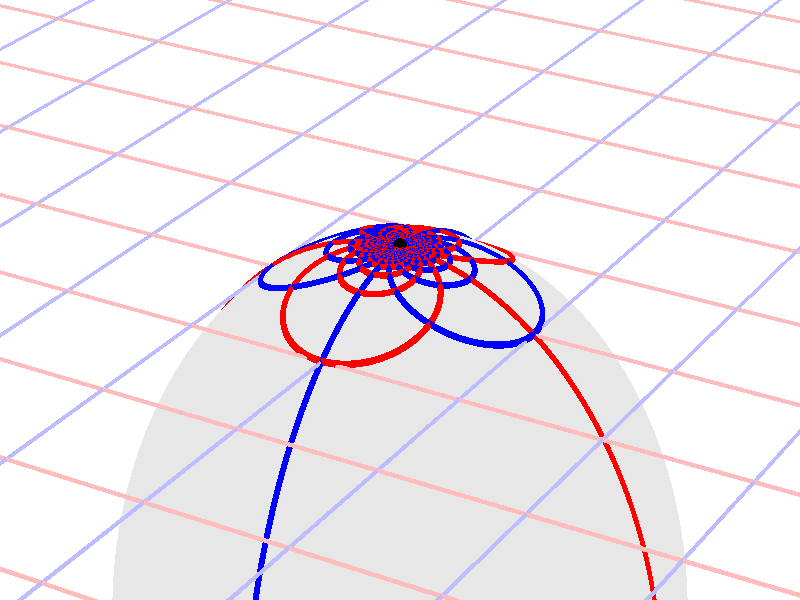 #version 3.7;
global_settings{assumed_gamma 1.0}
camera{perspective location <16.275953626987476496879026, 9.396926207859083390872001, 6.840402866513374036117057> right <0.133333333333333331482962, -0.230940107675850353485814, -0.000000000000000000000000> up <-0.044429719908903583802662, -0.025651510749425152774217, 0.140953893117886280839102> direction <0.813797681349373802639491, 0.469846310392954158441370, 0.342020143325668712908083> sky <-0.296198132726023855010311, -0.171010071662834328698466, 0.939692620785908427905042> look_at <15.462155945638102139128023, 8.927079897466128954874875, 6.498382723187705600764730>}
light_source{<16.275953626987476496879026, 9.396926207859083390872001, 6.840402866513374036117057> rgb<1.0,1.0,1.0>}
background{rgb<1,1,1>}
union{object{sphere{<0.000000000000000000000000, 0.000000000000000000000000, -1.690869064750545769371115>,1.964443482040240773756068} pigment{rgbft<0.8,0.8,0.8,0.2,0.2>}}object{union{cylinder{<-50.000000000000000000000000, 50.000000000000000000000000, 0.000000000000000000000000>,<-50.000000000000000000000000, -50.000000000000000000000000, 0.000000000000000000000000>,0.010000000000000000208167}cylinder{<-49.000000000000000000000000, 50.000000000000000000000000, 0.000000000000000000000000>,<-49.000000000000000000000000, -50.000000000000000000000000, 0.000000000000000000000000>,0.010000000000000000208167}cylinder{<-48.000000000000000000000000, 50.000000000000000000000000, 0.000000000000000000000000>,<-48.000000000000000000000000, -50.000000000000000000000000, 0.000000000000000000000000>,0.010000000000000000208167}cylinder{<-47.000000000000000000000000, 50.000000000000000000000000, 0.000000000000000000000000>,<-47.000000000000000000000000, -50.000000000000000000000000, 0.000000000000000000000000>,0.010000000000000000208167}cylinder{<-46.000000000000000000000000, 50.000000000000000000000000, 0.000000000000000000000000>,<-46.000000000000000000000000, -50.000000000000000000000000, 0.000000000000000000000000>,0.010000000000000000208167}cylinder{<-45.000000000000000000000000, 50.000000000000000000000000, 0.000000000000000000000000>,<-45.000000000000000000000000, -50.000000000000000000000000, 0.000000000000000000000000>,0.010000000000000000208167}cylinder{<-44.000000000000000000000000, 50.000000000000000000000000, 0.000000000000000000000000>,<-44.000000000000000000000000, -50.000000000000000000000000, 0.000000000000000000000000>,0.010000000000000000208167}cylinder{<-43.000000000000000000000000, 50.000000000000000000000000, 0.000000000000000000000000>,<-43.000000000000000000000000, -50.000000000000000000000000, 0.000000000000000000000000>,0.010000000000000000208167}cylinder{<-42.000000000000000000000000, 50.000000000000000000000000, 0.000000000000000000000000>,<-42.000000000000000000000000, -50.000000000000000000000000, 0.000000000000000000000000>,0.010000000000000000208167}cylinder{<-41.000000000000000000000000, 50.000000000000000000000000, 0.000000000000000000000000>,<-41.000000000000000000000000, -50.000000000000000000000000, 0.000000000000000000000000>,0.010000000000000000208167}cylinder{<-40.000000000000000000000000, 50.000000000000000000000000, 0.000000000000000000000000>,<-40.000000000000000000000000, -50.000000000000000000000000, 0.000000000000000000000000>,0.010000000000000000208167}cylinder{<-39.000000000000000000000000, 50.000000000000000000000000, 0.000000000000000000000000>,<-39.000000000000000000000000, -50.000000000000000000000000, 0.000000000000000000000000>,0.010000000000000000208167}cylinder{<-38.000000000000000000000000, 50.000000000000000000000000, 0.000000000000000000000000>,<-38.000000000000000000000000, -50.000000000000000000000000, 0.000000000000000000000000>,0.010000000000000000208167}cylinder{<-37.000000000000000000000000, 50.000000000000000000000000, 0.000000000000000000000000>,<-37.000000000000000000000000, -50.000000000000000000000000, 0.000000000000000000000000>,0.010000000000000000208167}cylinder{<-36.000000000000000000000000, 50.000000000000000000000000, 0.000000000000000000000000>,<-36.000000000000000000000000, -50.000000000000000000000000, 0.000000000000000000000000>,0.010000000000000000208167}cylinder{<-35.000000000000000000000000, 50.000000000000000000000000, 0.000000000000000000000000>,<-35.000000000000000000000000, -50.000000000000000000000000, 0.000000000000000000000000>,0.010000000000000000208167}cylinder{<-34.000000000000000000000000, 50.000000000000000000000000, 0.000000000000000000000000>,<-34.000000000000000000000000, -50.000000000000000000000000, 0.000000000000000000000000>,0.010000000000000000208167}cylinder{<-33.000000000000000000000000, 50.000000000000000000000000, 0.000000000000000000000000>,<-33.000000000000000000000000, -50.000000000000000000000000, 0.000000000000000000000000>,0.010000000000000000208167}cylinder{<-32.000000000000000000000000, 50.000000000000000000000000, 0.000000000000000000000000>,<-32.000000000000000000000000, -50.000000000000000000000000, 0.000000000000000000000000>,0.010000000000000000208167}cylinder{<-31.000000000000000000000000, 50.000000000000000000000000, 0.000000000000000000000000>,<-31.000000000000000000000000, -50.000000000000000000000000, 0.000000000000000000000000>,0.010000000000000000208167}cylinder{<-30.000000000000000000000000, 50.000000000000000000000000, 0.000000000000000000000000>,<-30.000000000000000000000000, -50.000000000000000000000000, 0.000000000000000000000000>,0.010000000000000000208167}cylinder{<-29.000000000000000000000000, 50.000000000000000000000000, 0.000000000000000000000000>,<-29.000000000000000000000000, -50.000000000000000000000000, 0.000000000000000000000000>,0.010000000000000000208167}cylinder{<-28.000000000000000000000000, 50.000000000000000000000000, 0.000000000000000000000000>,<-28.000000000000000000000000, -50.000000000000000000000000, 0.000000000000000000000000>,0.010000000000000000208167}cylinder{<-27.000000000000000000000000, 50.000000000000000000000000, 0.000000000000000000000000>,<-27.000000000000000000000000, -50.000000000000000000000000, 0.000000000000000000000000>,0.010000000000000000208167}cylinder{<-26.000000000000000000000000, 50.000000000000000000000000, 0.000000000000000000000000>,<-26.000000000000000000000000, -50.000000000000000000000000, 0.000000000000000000000000>,0.010000000000000000208167}cylinder{<-25.000000000000000000000000, 50.000000000000000000000000, 0.000000000000000000000000>,<-25.000000000000000000000000, -50.000000000000000000000000, 0.000000000000000000000000>,0.010000000000000000208167}cylinder{<-24.000000000000000000000000, 50.000000000000000000000000, 0.000000000000000000000000>,<-24.000000000000000000000000, -50.000000000000000000000000, 0.000000000000000000000000>,0.010000000000000000208167}cylinder{<-23.000000000000000000000000, 50.000000000000000000000000, 0.000000000000000000000000>,<-23.000000000000000000000000, -50.000000000000000000000000, 0.000000000000000000000000>,0.010000000000000000208167}cylinder{<-22.000000000000000000000000, 50.000000000000000000000000, 0.000000000000000000000000>,<-22.000000000000000000000000, -50.000000000000000000000000, 0.000000000000000000000000>,0.010000000000000000208167}cylinder{<-21.000000000000000000000000, 50.000000000000000000000000, 0.000000000000000000000000>,<-21.000000000000000000000000, -50.000000000000000000000000, 0.000000000000000000000000>,0.010000000000000000208167}cylinder{<-20.000000000000000000000000, 50.000000000000000000000000, 0.000000000000000000000000>,<-20.000000000000000000000000, -50.000000000000000000000000, 0.000000000000000000000000>,0.010000000000000000208167}cylinder{<-19.000000000000000000000000, 50.000000000000000000000000, 0.000000000000000000000000>,<-19.000000000000000000000000, -50.000000000000000000000000, 0.000000000000000000000000>,0.010000000000000000208167}cylinder{<-18.000000000000000000000000, 50.000000000000000000000000, 0.000000000000000000000000>,<-18.000000000000000000000000, -50.000000000000000000000000, 0.000000000000000000000000>,0.010000000000000000208167}cylinder{<-17.000000000000000000000000, 50.000000000000000000000000, 0.000000000000000000000000>,<-17.000000000000000000000000, -50.000000000000000000000000, 0.000000000000000000000000>,0.010000000000000000208167}cylinder{<-16.000000000000000000000000, 50.000000000000000000000000, 0.000000000000000000000000>,<-16.000000000000000000000000, -50.000000000000000000000000, 0.000000000000000000000000>,0.010000000000000000208167}cylinder{<-15.000000000000000000000000, 50.000000000000000000000000, 0.000000000000000000000000>,<-15.000000000000000000000000, -50.000000000000000000000000, 0.000000000000000000000000>,0.010000000000000000208167}cylinder{<-14.000000000000000000000000, 50.000000000000000000000000, 0.000000000000000000000000>,<-14.000000000000000000000000, -50.000000000000000000000000, 0.000000000000000000000000>,0.010000000000000000208167}cylinder{<-13.000000000000000000000000, 50.000000000000000000000000, 0.000000000000000000000000>,<-13.000000000000000000000000, -50.000000000000000000000000, 0.000000000000000000000000>,0.010000000000000000208167}cylinder{<-12.000000000000000000000000, 50.000000000000000000000000, 0.000000000000000000000000>,<-12.000000000000000000000000, -50.000000000000000000000000, 0.000000000000000000000000>,0.010000000000000000208167}cylinder{<-11.000000000000000000000000, 50.000000000000000000000000, 0.000000000000000000000000>,<-11.000000000000000000000000, -50.000000000000000000000000, 0.000000000000000000000000>,0.010000000000000000208167}cylinder{<-10.000000000000000000000000, 50.000000000000000000000000, 0.000000000000000000000000>,<-10.000000000000000000000000, -50.000000000000000000000000, 0.000000000000000000000000>,0.010000000000000000208167}cylinder{<-9.000000000000000000000000, 50.000000000000000000000000, 0.000000000000000000000000>,<-9.000000000000000000000000, -50.000000000000000000000000, 0.000000000000000000000000>,0.010000000000000000208167}cylinder{<-8.000000000000000000000000, 50.000000000000000000000000, 0.000000000000000000000000>,<-8.000000000000000000000000, -50.000000000000000000000000, 0.000000000000000000000000>,0.010000000000000000208167}cylinder{<-7.000000000000000000000000, 50.000000000000000000000000, 0.000000000000000000000000>,<-7.000000000000000000000000, -50.000000000000000000000000, 0.000000000000000000000000>,0.010000000000000000208167}cylinder{<-6.000000000000000000000000, 50.000000000000000000000000, 0.000000000000000000000000>,<-6.000000000000000000000000, -50.000000000000000000000000, 0.000000000000000000000000>,0.010000000000000000208167}cylinder{<-5.000000000000000000000000, 50.000000000000000000000000, 0.000000000000000000000000>,<-5.000000000000000000000000, -50.000000000000000000000000, 0.000000000000000000000000>,0.010000000000000000208167}cylinder{<-4.000000000000000000000000, 50.000000000000000000000000, 0.000000000000000000000000>,<-4.000000000000000000000000, -50.000000000000000000000000, 0.000000000000000000000000>,0.010000000000000000208167}cylinder{<-3.000000000000000000000000, 50.000000000000000000000000, 0.000000000000000000000000>,<-3.000000000000000000000000, -50.000000000000000000000000, 0.000000000000000000000000>,0.010000000000000000208167}cylinder{<-2.000000000000000000000000, 50.000000000000000000000000, 0.000000000000000000000000>,<-2.000000000000000000000000, -50.000000000000000000000000, 0.000000000000000000000000>,0.010000000000000000208167}cylinder{<-1.000000000000000000000000, 50.000000000000000000000000, 0.000000000000000000000000>,<-1.000000000000000000000000, -50.000000000000000000000000, 0.000000000000000000000000>,0.010000000000000000208167}cylinder{<0.000000000000000000000000, 50.000000000000000000000000, 0.000000000000000000000000>,<0.000000000000000000000000, -50.000000000000000000000000, 0.000000000000000000000000>,0.010000000000000000208167}cylinder{<1.000000000000000000000000, 50.000000000000000000000000, 0.000000000000000000000000>,<1.000000000000000000000000, -50.000000000000000000000000, 0.000000000000000000000000>,0.010000000000000000208167}cylinder{<2.000000000000000000000000, 50.000000000000000000000000, 0.000000000000000000000000>,<2.000000000000000000000000, -50.000000000000000000000000, 0.000000000000000000000000>,0.010000000000000000208167}cylinder{<3.000000000000000000000000, 50.000000000000000000000000, 0.000000000000000000000000>,<3.000000000000000000000000, -50.000000000000000000000000, 0.000000000000000000000000>,0.010000000000000000208167}cylinder{<4.000000000000000000000000, 50.000000000000000000000000, 0.000000000000000000000000>,<4.000000000000000000000000, -50.000000000000000000000000, 0.000000000000000000000000>,0.010000000000000000208167}cylinder{<5.000000000000000000000000, 50.000000000000000000000000, 0.000000000000000000000000>,<5.000000000000000000000000, -50.000000000000000000000000, 0.000000000000000000000000>,0.010000000000000000208167}cylinder{<6.000000000000000000000000, 50.000000000000000000000000, 0.000000000000000000000000>,<6.000000000000000000000000, -50.000000000000000000000000, 0.000000000000000000000000>,0.010000000000000000208167}cylinder{<7.000000000000000000000000, 50.000000000000000000000000, 0.000000000000000000000000>,<7.000000000000000000000000, -50.000000000000000000000000, 0.000000000000000000000000>,0.010000000000000000208167}cylinder{<8.000000000000000000000000, 50.000000000000000000000000, 0.000000000000000000000000>,<8.000000000000000000000000, -50.000000000000000000000000, 0.000000000000000000000000>,0.010000000000000000208167}cylinder{<9.000000000000000000000000, 50.000000000000000000000000, 0.000000000000000000000000>,<9.000000000000000000000000, -50.000000000000000000000000, 0.000000000000000000000000>,0.010000000000000000208167}cylinder{<10.000000000000000000000000, 50.000000000000000000000000, 0.000000000000000000000000>,<10.000000000000000000000000, -50.000000000000000000000000, 0.000000000000000000000000>,0.010000000000000000208167}cylinder{<11.000000000000000000000000, 50.000000000000000000000000, 0.000000000000000000000000>,<11.000000000000000000000000, -50.000000000000000000000000, 0.000000000000000000000000>,0.010000000000000000208167}cylinder{<12.000000000000000000000000, 50.000000000000000000000000, 0.000000000000000000000000>,<12.000000000000000000000000, -50.000000000000000000000000, 0.000000000000000000000000>,0.010000000000000000208167}cylinder{<13.000000000000000000000000, 50.000000000000000000000000, 0.000000000000000000000000>,<13.000000000000000000000000, -50.000000000000000000000000, 0.000000000000000000000000>,0.010000000000000000208167}cylinder{<14.000000000000000000000000, 50.000000000000000000000000, 0.000000000000000000000000>,<14.000000000000000000000000, -50.000000000000000000000000, 0.000000000000000000000000>,0.010000000000000000208167}cylinder{<15.000000000000000000000000, 50.000000000000000000000000, 0.000000000000000000000000>,<15.000000000000000000000000, -50.000000000000000000000000, 0.000000000000000000000000>,0.010000000000000000208167}cylinder{<16.000000000000000000000000, 50.000000000000000000000000, 0.000000000000000000000000>,<16.000000000000000000000000, -50.000000000000000000000000, 0.000000000000000000000000>,0.010000000000000000208167}cylinder{<17.000000000000000000000000, 50.000000000000000000000000, 0.000000000000000000000000>,<17.000000000000000000000000, -50.000000000000000000000000, 0.000000000000000000000000>,0.010000000000000000208167}cylinder{<18.000000000000000000000000, 50.000000000000000000000000, 0.000000000000000000000000>,<18.000000000000000000000000, -50.000000000000000000000000, 0.000000000000000000000000>,0.010000000000000000208167}cylinder{<19.000000000000000000000000, 50.000000000000000000000000, 0.000000000000000000000000>,<19.000000000000000000000000, -50.000000000000000000000000, 0.000000000000000000000000>,0.010000000000000000208167}cylinder{<20.000000000000000000000000, 50.000000000000000000000000, 0.000000000000000000000000>,<20.000000000000000000000000, -50.000000000000000000000000, 0.000000000000000000000000>,0.010000000000000000208167}cylinder{<21.000000000000000000000000, 50.000000000000000000000000, 0.000000000000000000000000>,<21.000000000000000000000000, -50.000000000000000000000000, 0.000000000000000000000000>,0.010000000000000000208167}cylinder{<22.000000000000000000000000, 50.000000000000000000000000, 0.000000000000000000000000>,<22.000000000000000000000000, -50.000000000000000000000000, 0.000000000000000000000000>,0.010000000000000000208167}cylinder{<23.000000000000000000000000, 50.000000000000000000000000, 0.000000000000000000000000>,<23.000000000000000000000000, -50.000000000000000000000000, 0.000000000000000000000000>,0.010000000000000000208167}cylinder{<24.000000000000000000000000, 50.000000000000000000000000, 0.000000000000000000000000>,<24.000000000000000000000000, -50.000000000000000000000000, 0.000000000000000000000000>,0.010000000000000000208167}cylinder{<25.000000000000000000000000, 50.000000000000000000000000, 0.000000000000000000000000>,<25.000000000000000000000000, -50.000000000000000000000000, 0.000000000000000000000000>,0.010000000000000000208167}cylinder{<26.000000000000000000000000, 50.000000000000000000000000, 0.000000000000000000000000>,<26.000000000000000000000000, -50.000000000000000000000000, 0.000000000000000000000000>,0.010000000000000000208167}cylinder{<27.000000000000000000000000, 50.000000000000000000000000, 0.000000000000000000000000>,<27.000000000000000000000000, -50.000000000000000000000000, 0.000000000000000000000000>,0.010000000000000000208167}cylinder{<28.000000000000000000000000, 50.000000000000000000000000, 0.000000000000000000000000>,<28.000000000000000000000000, -50.000000000000000000000000, 0.000000000000000000000000>,0.010000000000000000208167}cylinder{<29.000000000000000000000000, 50.000000000000000000000000, 0.000000000000000000000000>,<29.000000000000000000000000, -50.000000000000000000000000, 0.000000000000000000000000>,0.010000000000000000208167}cylinder{<30.000000000000000000000000, 50.000000000000000000000000, 0.000000000000000000000000>,<30.000000000000000000000000, -50.000000000000000000000000, 0.000000000000000000000000>,0.010000000000000000208167}cylinder{<31.000000000000000000000000, 50.000000000000000000000000, 0.000000000000000000000000>,<31.000000000000000000000000, -50.000000000000000000000000, 0.000000000000000000000000>,0.010000000000000000208167}cylinder{<32.000000000000000000000000, 50.000000000000000000000000, 0.000000000000000000000000>,<32.000000000000000000000000, -50.000000000000000000000000, 0.000000000000000000000000>,0.010000000000000000208167}cylinder{<33.000000000000000000000000, 50.000000000000000000000000, 0.000000000000000000000000>,<33.000000000000000000000000, -50.000000000000000000000000, 0.000000000000000000000000>,0.010000000000000000208167}cylinder{<34.000000000000000000000000, 50.000000000000000000000000, 0.000000000000000000000000>,<34.000000000000000000000000, -50.000000000000000000000000, 0.000000000000000000000000>,0.010000000000000000208167}cylinder{<35.000000000000000000000000, 50.000000000000000000000000, 0.000000000000000000000000>,<35.000000000000000000000000, -50.000000000000000000000000, 0.000000000000000000000000>,0.010000000000000000208167}cylinder{<36.000000000000000000000000, 50.000000000000000000000000, 0.000000000000000000000000>,<36.000000000000000000000000, -50.000000000000000000000000, 0.000000000000000000000000>,0.010000000000000000208167}cylinder{<37.000000000000000000000000, 50.000000000000000000000000, 0.000000000000000000000000>,<37.000000000000000000000000, -50.000000000000000000000000, 0.000000000000000000000000>,0.010000000000000000208167}cylinder{<38.000000000000000000000000, 50.000000000000000000000000, 0.000000000000000000000000>,<38.000000000000000000000000, -50.000000000000000000000000, 0.000000000000000000000000>,0.010000000000000000208167}cylinder{<39.000000000000000000000000, 50.000000000000000000000000, 0.000000000000000000000000>,<39.000000000000000000000000, -50.000000000000000000000000, 0.000000000000000000000000>,0.010000000000000000208167}cylinder{<40.000000000000000000000000, 50.000000000000000000000000, 0.000000000000000000000000>,<40.000000000000000000000000, -50.000000000000000000000000, 0.000000000000000000000000>,0.010000000000000000208167}cylinder{<41.000000000000000000000000, 50.000000000000000000000000, 0.000000000000000000000000>,<41.000000000000000000000000, -50.000000000000000000000000, 0.000000000000000000000000>,0.010000000000000000208167}cylinder{<42.000000000000000000000000, 50.000000000000000000000000, 0.000000000000000000000000>,<42.000000000000000000000000, -50.000000000000000000000000, 0.000000000000000000000000>,0.010000000000000000208167}cylinder{<43.000000000000000000000000, 50.000000000000000000000000, 0.000000000000000000000000>,<43.000000000000000000000000, -50.000000000000000000000000, 0.000000000000000000000000>,0.010000000000000000208167}cylinder{<44.000000000000000000000000, 50.000000000000000000000000, 0.000000000000000000000000>,<44.000000000000000000000000, -50.000000000000000000000000, 0.000000000000000000000000>,0.010000000000000000208167}cylinder{<45.000000000000000000000000, 50.000000000000000000000000, 0.000000000000000000000000>,<45.000000000000000000000000, -50.000000000000000000000000, 0.000000000000000000000000>,0.010000000000000000208167}cylinder{<46.000000000000000000000000, 50.000000000000000000000000, 0.000000000000000000000000>,<46.000000000000000000000000, -50.000000000000000000000000, 0.000000000000000000000000>,0.010000000000000000208167}cylinder{<47.000000000000000000000000, 50.000000000000000000000000, 0.000000000000000000000000>,<47.000000000000000000000000, -50.000000000000000000000000, 0.000000000000000000000000>,0.010000000000000000208167}cylinder{<48.000000000000000000000000, 50.000000000000000000000000, 0.000000000000000000000000>,<48.000000000000000000000000, -50.000000000000000000000000, 0.000000000000000000000000>,0.010000000000000000208167}cylinder{<49.000000000000000000000000, 50.000000000000000000000000, 0.000000000000000000000000>,<49.000000000000000000000000, -50.000000000000000000000000, 0.000000000000000000000000>,0.010000000000000000208167}cylinder{<50.000000000000000000000000, 50.000000000000000000000000, 0.000000000000000000000000>,<50.000000000000000000000000, -50.000000000000000000000000, 0.000000000000000000000000>,0.010000000000000000208167}} pigment{rgb<1.0,0.5,0.5>}}object{union{cylinder{<50.000000000000000000000000, -50.000000000000000000000000, 0.000000000000000000000000>,<-50.000000000000000000000000, -50.000000000000000000000000, 0.000000000000000000000000>,0.010000000000000000208167}cylinder{<50.000000000000000000000000, -49.000000000000000000000000, 0.000000000000000000000000>,<-50.000000000000000000000000, -49.000000000000000000000000, 0.000000000000000000000000>,0.010000000000000000208167}cylinder{<50.000000000000000000000000, -48.000000000000000000000000, 0.000000000000000000000000>,<-50.000000000000000000000000, -48.000000000000000000000000, 0.000000000000000000000000>,0.010000000000000000208167}cylinder{<50.000000000000000000000000, -47.000000000000000000000000, 0.000000000000000000000000>,<-50.000000000000000000000000, -47.000000000000000000000000, 0.000000000000000000000000>,0.010000000000000000208167}cylinder{<50.000000000000000000000000, -46.000000000000000000000000, 0.000000000000000000000000>,<-50.000000000000000000000000, -46.000000000000000000000000, 0.000000000000000000000000>,0.010000000000000000208167}cylinder{<50.000000000000000000000000, -45.000000000000000000000000, 0.000000000000000000000000>,<-50.000000000000000000000000, -45.000000000000000000000000, 0.000000000000000000000000>,0.010000000000000000208167}cylinder{<50.000000000000000000000000, -44.000000000000000000000000, 0.000000000000000000000000>,<-50.000000000000000000000000, -44.000000000000000000000000, 0.000000000000000000000000>,0.010000000000000000208167}cylinder{<50.000000000000000000000000, -43.000000000000000000000000, 0.000000000000000000000000>,<-50.000000000000000000000000, -43.000000000000000000000000, 0.000000000000000000000000>,0.010000000000000000208167}cylinder{<50.000000000000000000000000, -42.000000000000000000000000, 0.000000000000000000000000>,<-50.000000000000000000000000, -42.000000000000000000000000, 0.000000000000000000000000>,0.010000000000000000208167}cylinder{<50.000000000000000000000000, -41.000000000000000000000000, 0.000000000000000000000000>,<-50.000000000000000000000000, -41.000000000000000000000000, 0.000000000000000000000000>,0.010000000000000000208167}cylinder{<50.000000000000000000000000, -40.000000000000000000000000, 0.000000000000000000000000>,<-50.000000000000000000000000, -40.000000000000000000000000, 0.000000000000000000000000>,0.010000000000000000208167}cylinder{<50.000000000000000000000000, -39.000000000000000000000000, 0.000000000000000000000000>,<-50.000000000000000000000000, -39.000000000000000000000000, 0.000000000000000000000000>,0.010000000000000000208167}cylinder{<50.000000000000000000000000, -38.000000000000000000000000, 0.000000000000000000000000>,<-50.000000000000000000000000, -38.000000000000000000000000, 0.000000000000000000000000>,0.010000000000000000208167}cylinder{<50.000000000000000000000000, -37.000000000000000000000000, 0.000000000000000000000000>,<-50.000000000000000000000000, -37.000000000000000000000000, 0.000000000000000000000000>,0.010000000000000000208167}cylinder{<50.000000000000000000000000, -36.000000000000000000000000, 0.000000000000000000000000>,<-50.000000000000000000000000, -36.000000000000000000000000, 0.000000000000000000000000>,0.010000000000000000208167}cylinder{<50.000000000000000000000000, -35.000000000000000000000000, 0.000000000000000000000000>,<-50.000000000000000000000000, -35.000000000000000000000000, 0.000000000000000000000000>,0.010000000000000000208167}cylinder{<50.000000000000000000000000, -34.000000000000000000000000, 0.000000000000000000000000>,<-50.000000000000000000000000, -34.000000000000000000000000, 0.000000000000000000000000>,0.010000000000000000208167}cylinder{<50.000000000000000000000000, -33.000000000000000000000000, 0.000000000000000000000000>,<-50.000000000000000000000000, -33.000000000000000000000000, 0.000000000000000000000000>,0.010000000000000000208167}cylinder{<50.000000000000000000000000, -32.000000000000000000000000, 0.000000000000000000000000>,<-50.000000000000000000000000, -32.000000000000000000000000, 0.000000000000000000000000>,0.010000000000000000208167}cylinder{<50.000000000000000000000000, -31.000000000000000000000000, 0.000000000000000000000000>,<-50.000000000000000000000000, -31.000000000000000000000000, 0.000000000000000000000000>,0.010000000000000000208167}cylinder{<50.000000000000000000000000, -30.000000000000000000000000, 0.000000000000000000000000>,<-50.000000000000000000000000, -30.000000000000000000000000, 0.000000000000000000000000>,0.010000000000000000208167}cylinder{<50.000000000000000000000000, -29.000000000000000000000000, 0.000000000000000000000000>,<-50.000000000000000000000000, -29.000000000000000000000000, 0.000000000000000000000000>,0.010000000000000000208167}cylinder{<50.000000000000000000000000, -28.000000000000000000000000, 0.000000000000000000000000>,<-50.000000000000000000000000, -28.000000000000000000000000, 0.000000000000000000000000>,0.010000000000000000208167}cylinder{<50.000000000000000000000000, -27.000000000000000000000000, 0.000000000000000000000000>,<-50.000000000000000000000000, -27.000000000000000000000000, 0.000000000000000000000000>,0.010000000000000000208167}cylinder{<50.000000000000000000000000, -26.000000000000000000000000, 0.000000000000000000000000>,<-50.000000000000000000000000, -26.000000000000000000000000, 0.000000000000000000000000>,0.010000000000000000208167}cylinder{<50.000000000000000000000000, -25.000000000000000000000000, 0.000000000000000000000000>,<-50.000000000000000000000000, -25.000000000000000000000000, 0.000000000000000000000000>,0.010000000000000000208167}cylinder{<50.000000000000000000000000, -24.000000000000000000000000, 0.000000000000000000000000>,<-50.000000000000000000000000, -24.000000000000000000000000, 0.000000000000000000000000>,0.010000000000000000208167}cylinder{<50.000000000000000000000000, -23.000000000000000000000000, 0.000000000000000000000000>,<-50.000000000000000000000000, -23.000000000000000000000000, 0.000000000000000000000000>,0.010000000000000000208167}cylinder{<50.000000000000000000000000, -22.000000000000000000000000, 0.000000000000000000000000>,<-50.000000000000000000000000, -22.000000000000000000000000, 0.000000000000000000000000>,0.010000000000000000208167}cylinder{<50.000000000000000000000000, -21.000000000000000000000000, 0.000000000000000000000000>,<-50.000000000000000000000000, -21.000000000000000000000000, 0.000000000000000000000000>,0.010000000000000000208167}cylinder{<50.000000000000000000000000, -20.000000000000000000000000, 0.000000000000000000000000>,<-50.000000000000000000000000, -20.000000000000000000000000, 0.000000000000000000000000>,0.010000000000000000208167}cylinder{<50.000000000000000000000000, -19.000000000000000000000000, 0.000000000000000000000000>,<-50.000000000000000000000000, -19.000000000000000000000000, 0.000000000000000000000000>,0.010000000000000000208167}cylinder{<50.000000000000000000000000, -18.000000000000000000000000, 0.000000000000000000000000>,<-50.000000000000000000000000, -18.000000000000000000000000, 0.000000000000000000000000>,0.010000000000000000208167}cylinder{<50.000000000000000000000000, -17.000000000000000000000000, 0.000000000000000000000000>,<-50.000000000000000000000000, -17.000000000000000000000000, 0.000000000000000000000000>,0.010000000000000000208167}cylinder{<50.000000000000000000000000, -16.000000000000000000000000, 0.000000000000000000000000>,<-50.000000000000000000000000, -16.000000000000000000000000, 0.000000000000000000000000>,0.010000000000000000208167}cylinder{<50.000000000000000000000000, -15.000000000000000000000000, 0.000000000000000000000000>,<-50.000000000000000000000000, -15.000000000000000000000000, 0.000000000000000000000000>,0.010000000000000000208167}cylinder{<50.000000000000000000000000, -14.000000000000000000000000, 0.000000000000000000000000>,<-50.000000000000000000000000, -14.000000000000000000000000, 0.000000000000000000000000>,0.010000000000000000208167}cylinder{<50.000000000000000000000000, -13.000000000000000000000000, 0.000000000000000000000000>,<-50.000000000000000000000000, -13.000000000000000000000000, 0.000000000000000000000000>,0.010000000000000000208167}cylinder{<50.000000000000000000000000, -12.000000000000000000000000, 0.000000000000000000000000>,<-50.000000000000000000000000, -12.000000000000000000000000, 0.000000000000000000000000>,0.010000000000000000208167}cylinder{<50.000000000000000000000000, -11.000000000000000000000000, 0.000000000000000000000000>,<-50.000000000000000000000000, -11.000000000000000000000000, 0.000000000000000000000000>,0.010000000000000000208167}cylinder{<50.000000000000000000000000, -10.000000000000000000000000, 0.000000000000000000000000>,<-50.000000000000000000000000, -10.000000000000000000000000, 0.000000000000000000000000>,0.010000000000000000208167}cylinder{<50.000000000000000000000000, -9.000000000000000000000000, 0.000000000000000000000000>,<-50.000000000000000000000000, -9.000000000000000000000000, 0.000000000000000000000000>,0.010000000000000000208167}cylinder{<50.000000000000000000000000, -8.000000000000000000000000, 0.000000000000000000000000>,<-50.000000000000000000000000, -8.000000000000000000000000, 0.000000000000000000000000>,0.010000000000000000208167}cylinder{<50.000000000000000000000000, -7.000000000000000000000000, 0.000000000000000000000000>,<-50.000000000000000000000000, -7.000000000000000000000000, 0.000000000000000000000000>,0.010000000000000000208167}cylinder{<50.000000000000000000000000, -6.000000000000000000000000, 0.000000000000000000000000>,<-50.000000000000000000000000, -6.000000000000000000000000, 0.000000000000000000000000>,0.010000000000000000208167}cylinder{<50.000000000000000000000000, -5.000000000000000000000000, 0.000000000000000000000000>,<-50.000000000000000000000000, -5.000000000000000000000000, 0.000000000000000000000000>,0.010000000000000000208167}cylinder{<50.000000000000000000000000, -4.000000000000000000000000, 0.000000000000000000000000>,<-50.000000000000000000000000, -4.000000000000000000000000, 0.000000000000000000000000>,0.010000000000000000208167}cylinder{<50.000000000000000000000000, -3.000000000000000000000000, 0.000000000000000000000000>,<-50.000000000000000000000000, -3.000000000000000000000000, 0.000000000000000000000000>,0.010000000000000000208167}cylinder{<50.000000000000000000000000, -2.000000000000000000000000, 0.000000000000000000000000>,<-50.000000000000000000000000, -2.000000000000000000000000, 0.000000000000000000000000>,0.010000000000000000208167}cylinder{<50.000000000000000000000000, -1.000000000000000000000000, 0.000000000000000000000000>,<-50.000000000000000000000000, -1.000000000000000000000000, 0.000000000000000000000000>,0.010000000000000000208167}cylinder{<50.000000000000000000000000, 0.000000000000000000000000, 0.000000000000000000000000>,<-50.000000000000000000000000, 0.000000000000000000000000, 0.000000000000000000000000>,0.010000000000000000208167}cylinder{<50.000000000000000000000000, 1.000000000000000000000000, 0.000000000000000000000000>,<-50.000000000000000000000000, 1.000000000000000000000000, 0.000000000000000000000000>,0.010000000000000000208167}cylinder{<50.000000000000000000000000, 2.000000000000000000000000, 0.000000000000000000000000>,<-50.000000000000000000000000, 2.000000000000000000000000, 0.000000000000000000000000>,0.010000000000000000208167}cylinder{<50.000000000000000000000000, 3.000000000000000000000000, 0.000000000000000000000000>,<-50.000000000000000000000000, 3.000000000000000000000000, 0.000000000000000000000000>,0.010000000000000000208167}cylinder{<50.000000000000000000000000, 4.000000000000000000000000, 0.000000000000000000000000>,<-50.000000000000000000000000, 4.000000000000000000000000, 0.000000000000000000000000>,0.010000000000000000208167}cylinder{<50.000000000000000000000000, 5.000000000000000000000000, 0.000000000000000000000000>,<-50.000000000000000000000000, 5.000000000000000000000000, 0.000000000000000000000000>,0.010000000000000000208167}cylinder{<50.000000000000000000000000, 6.000000000000000000000000, 0.000000000000000000000000>,<-50.000000000000000000000000, 6.000000000000000000000000, 0.000000000000000000000000>,0.010000000000000000208167}cylinder{<50.000000000000000000000000, 7.000000000000000000000000, 0.000000000000000000000000>,<-50.000000000000000000000000, 7.000000000000000000000000, 0.000000000000000000000000>,0.010000000000000000208167}cylinder{<50.000000000000000000000000, 8.000000000000000000000000, 0.000000000000000000000000>,<-50.000000000000000000000000, 8.000000000000000000000000, 0.000000000000000000000000>,0.010000000000000000208167}cylinder{<50.000000000000000000000000, 9.000000000000000000000000, 0.000000000000000000000000>,<-50.000000000000000000000000, 9.000000000000000000000000, 0.000000000000000000000000>,0.010000000000000000208167}cylinder{<50.000000000000000000000000, 10.000000000000000000000000, 0.000000000000000000000000>,<-50.000000000000000000000000, 10.000000000000000000000000, 0.000000000000000000000000>,0.010000000000000000208167}cylinder{<50.000000000000000000000000, 11.000000000000000000000000, 0.000000000000000000000000>,<-50.000000000000000000000000, 11.000000000000000000000000, 0.000000000000000000000000>,0.010000000000000000208167}cylinder{<50.000000000000000000000000, 12.000000000000000000000000, 0.000000000000000000000000>,<-50.000000000000000000000000, 12.000000000000000000000000, 0.000000000000000000000000>,0.010000000000000000208167}cylinder{<50.000000000000000000000000, 13.000000000000000000000000, 0.000000000000000000000000>,<-50.000000000000000000000000, 13.000000000000000000000000, 0.000000000000000000000000>,0.010000000000000000208167}cylinder{<50.000000000000000000000000, 14.000000000000000000000000, 0.000000000000000000000000>,<-50.000000000000000000000000, 14.000000000000000000000000, 0.000000000000000000000000>,0.010000000000000000208167}cylinder{<50.000000000000000000000000, 15.000000000000000000000000, 0.000000000000000000000000>,<-50.000000000000000000000000, 15.000000000000000000000000, 0.000000000000000000000000>,0.010000000000000000208167}cylinder{<50.000000000000000000000000, 16.000000000000000000000000, 0.000000000000000000000000>,<-50.000000000000000000000000, 16.000000000000000000000000, 0.000000000000000000000000>,0.010000000000000000208167}cylinder{<50.000000000000000000000000, 17.000000000000000000000000, 0.000000000000000000000000>,<-50.000000000000000000000000, 17.000000000000000000000000, 0.000000000000000000000000>,0.010000000000000000208167}cylinder{<50.000000000000000000000000, 18.000000000000000000000000, 0.000000000000000000000000>,<-50.000000000000000000000000, 18.000000000000000000000000, 0.000000000000000000000000>,0.010000000000000000208167}cylinder{<50.000000000000000000000000, 19.000000000000000000000000, 0.000000000000000000000000>,<-50.000000000000000000000000, 19.000000000000000000000000, 0.000000000000000000000000>,0.010000000000000000208167}cylinder{<50.000000000000000000000000, 20.000000000000000000000000, 0.000000000000000000000000>,<-50.000000000000000000000000, 20.000000000000000000000000, 0.000000000000000000000000>,0.010000000000000000208167}cylinder{<50.000000000000000000000000, 21.000000000000000000000000, 0.000000000000000000000000>,<-50.000000000000000000000000, 21.000000000000000000000000, 0.000000000000000000000000>,0.010000000000000000208167}cylinder{<50.000000000000000000000000, 22.000000000000000000000000, 0.000000000000000000000000>,<-50.000000000000000000000000, 22.000000000000000000000000, 0.000000000000000000000000>,0.010000000000000000208167}cylinder{<50.000000000000000000000000, 23.000000000000000000000000, 0.000000000000000000000000>,<-50.000000000000000000000000, 23.000000000000000000000000, 0.000000000000000000000000>,0.010000000000000000208167}cylinder{<50.000000000000000000000000, 24.000000000000000000000000, 0.000000000000000000000000>,<-50.000000000000000000000000, 24.000000000000000000000000, 0.000000000000000000000000>,0.010000000000000000208167}cylinder{<50.000000000000000000000000, 25.000000000000000000000000, 0.000000000000000000000000>,<-50.000000000000000000000000, 25.000000000000000000000000, 0.000000000000000000000000>,0.010000000000000000208167}cylinder{<50.000000000000000000000000, 26.000000000000000000000000, 0.000000000000000000000000>,<-50.000000000000000000000000, 26.000000000000000000000000, 0.000000000000000000000000>,0.010000000000000000208167}cylinder{<50.000000000000000000000000, 27.000000000000000000000000, 0.000000000000000000000000>,<-50.000000000000000000000000, 27.000000000000000000000000, 0.000000000000000000000000>,0.010000000000000000208167}cylinder{<50.000000000000000000000000, 28.000000000000000000000000, 0.000000000000000000000000>,<-50.000000000000000000000000, 28.000000000000000000000000, 0.000000000000000000000000>,0.010000000000000000208167}cylinder{<50.000000000000000000000000, 29.000000000000000000000000, 0.000000000000000000000000>,<-50.000000000000000000000000, 29.000000000000000000000000, 0.000000000000000000000000>,0.010000000000000000208167}cylinder{<50.000000000000000000000000, 30.000000000000000000000000, 0.000000000000000000000000>,<-50.000000000000000000000000, 30.000000000000000000000000, 0.000000000000000000000000>,0.010000000000000000208167}cylinder{<50.000000000000000000000000, 31.000000000000000000000000, 0.000000000000000000000000>,<-50.000000000000000000000000, 31.000000000000000000000000, 0.000000000000000000000000>,0.010000000000000000208167}cylinder{<50.000000000000000000000000, 32.000000000000000000000000, 0.000000000000000000000000>,<-50.000000000000000000000000, 32.000000000000000000000000, 0.000000000000000000000000>,0.010000000000000000208167}cylinder{<50.000000000000000000000000, 33.000000000000000000000000, 0.000000000000000000000000>,<-50.000000000000000000000000, 33.000000000000000000000000, 0.000000000000000000000000>,0.010000000000000000208167}cylinder{<50.000000000000000000000000, 34.000000000000000000000000, 0.000000000000000000000000>,<-50.000000000000000000000000, 34.000000000000000000000000, 0.000000000000000000000000>,0.010000000000000000208167}cylinder{<50.000000000000000000000000, 35.000000000000000000000000, 0.000000000000000000000000>,<-50.000000000000000000000000, 35.000000000000000000000000, 0.000000000000000000000000>,0.010000000000000000208167}cylinder{<50.000000000000000000000000, 36.000000000000000000000000, 0.000000000000000000000000>,<-50.000000000000000000000000, 36.000000000000000000000000, 0.000000000000000000000000>,0.010000000000000000208167}cylinder{<50.000000000000000000000000, 37.000000000000000000000000, 0.000000000000000000000000>,<-50.000000000000000000000000, 37.000000000000000000000000, 0.000000000000000000000000>,0.010000000000000000208167}cylinder{<50.000000000000000000000000, 38.000000000000000000000000, 0.000000000000000000000000>,<-50.000000000000000000000000, 38.000000000000000000000000, 0.000000000000000000000000>,0.010000000000000000208167}cylinder{<50.000000000000000000000000, 39.000000000000000000000000, 0.000000000000000000000000>,<-50.000000000000000000000000, 39.000000000000000000000000, 0.000000000000000000000000>,0.010000000000000000208167}cylinder{<50.000000000000000000000000, 40.000000000000000000000000, 0.000000000000000000000000>,<-50.000000000000000000000000, 40.000000000000000000000000, 0.000000000000000000000000>,0.010000000000000000208167}cylinder{<50.000000000000000000000000, 41.000000000000000000000000, 0.000000000000000000000000>,<-50.000000000000000000000000, 41.000000000000000000000000, 0.000000000000000000000000>,0.010000000000000000208167}cylinder{<50.000000000000000000000000, 42.000000000000000000000000, 0.000000000000000000000000>,<-50.000000000000000000000000, 42.000000000000000000000000, 0.000000000000000000000000>,0.010000000000000000208167}cylinder{<50.000000000000000000000000, 43.000000000000000000000000, 0.000000000000000000000000>,<-50.000000000000000000000000, 43.000000000000000000000000, 0.000000000000000000000000>,0.010000000000000000208167}cylinder{<50.000000000000000000000000, 44.000000000000000000000000, 0.000000000000000000000000>,<-50.000000000000000000000000, 44.000000000000000000000000, 0.000000000000000000000000>,0.010000000000000000208167}cylinder{<50.000000000000000000000000, 45.000000000000000000000000, 0.000000000000000000000000>,<-50.000000000000000000000000, 45.000000000000000000000000, 0.000000000000000000000000>,0.010000000000000000208167}cylinder{<50.000000000000000000000000, 46.000000000000000000000000, 0.000000000000000000000000>,<-50.000000000000000000000000, 46.000000000000000000000000, 0.000000000000000000000000>,0.010000000000000000208167}cylinder{<50.000000000000000000000000, 47.000000000000000000000000, 0.000000000000000000000000>,<-50.000000000000000000000000, 47.000000000000000000000000, 0.000000000000000000000000>,0.010000000000000000208167}cylinder{<50.000000000000000000000000, 48.000000000000000000000000, 0.000000000000000000000000>,<-50.000000000000000000000000, 48.000000000000000000000000, 0.000000000000000000000000>,0.010000000000000000208167}cylinder{<50.000000000000000000000000, 49.000000000000000000000000, 0.000000000000000000000000>,<-50.000000000000000000000000, 49.000000000000000000000000, 0.000000000000000000000000>,0.010000000000000000208167}cylinder{<50.000000000000000000000000, 50.000000000000000000000000, 0.000000000000000000000000>,<-50.000000000000000000000000, 50.000000000000000000000000, 0.000000000000000000000000>,0.010000000000000000208167}} pigment{rgb<0.5,0.5,1.0>}}sphere{<0.000000000000000000000000, 0.000000000000000000000000, 0.273574417289695004384953>,0.050000000000000002775558}object{union{object{torus{0.010748268732695288180112,0.020000000000000000416334} matrix <0.999985031743612529098186, -0.000000000000000000000000, 0.005471406466932136024306, 0.005471406466932136024306, 0.000000000000000000000000, -0.999985031743612529098186, 0.000000000000000000000000, 1.000000000000000000000000, 0.000000000000000000000000, -0.010748107849874623601072, 0.000000000000000000000000, 0.273515609143070381747975>}object{torus{0.010967614386846276028353,0.020000000000000000416334} matrix <0.999984414574687452414992, -0.000000000000000000000000, 0.005583064366442820961045, 0.005583064366442820961045, 0.000000000000000000000000, -0.999984414574687452414992, 0.000000000000000000000000, 1.000000000000000000000000, 0.000000000000000000000000, -0.010967443451908670537520, 0.000000000000000000000000, 0.273513184392831065760987>}object{torus{0.011196099006897506158986,0.020000000000000000416334} matrix <0.999983758433410030441735, -0.000000000000000000000000, 0.005699374473728936393857, 0.005699374473728936393857, 0.000000000000000000000000, -0.999983758433410030441735, 0.000000000000000000000000, 1.000000000000000000000000, 0.000000000000000000000000, -0.011195917164707708951754, 0.000000000000000000000000, 0.273510606529186517388297>}object{torus{0.011434305892780903535222,0.020000000000000000416334} matrix <0.999983059968275855844411, -0.000000000000000000000000, 0.005820633684046790101707, 0.005820633684046790101707, 0.000000000000000000000000, -0.999983059968275855844411, 0.000000000000000000000000, 1.000000000000000000000000, 0.000000000000000000000000, -0.011434112195280213622461, 0.000000000000000000000000, 0.273507862383783995063880>}object{torus{0.011682869061858999065739,0.020000000000000000416334} matrix <0.999982315459216453135127, -0.000000000000000000000000, 0.005947164771903202390435, 0.005947164771903202390435, 0.000000000000000000000000, -0.999982315459216453135127, 0.000000000000000000000000, 1.000000000000000000000000, 0.000000000000000000000000, -0.011682662455689956162996, 0.000000000000000000000000, 0.273504937342508080977410>}object{torus{0.011942478883591314126056,0.020000000000000000416334} matrix <0.999981520768607579086051, -0.000000000000000000000000, 0.006079319147997124667127, 0.006079319147997124667127, 0.000000000000000000000000, -0.999981520768607579086051, 0.000000000000000000000000, 1.000000000000000000000000, 0.000000000000000000000000, -0.011942258195767616393845, 0.000000000000000000000000, 0.273501815149016669348470>}object{torus{0.012213888482501288057502,0.020000000000000000416334} matrix <0.999980671283106858915346, -0.000000000000000000000000, 0.006217480212052261222266, 0.006217480212052261222266, 0.000000000000000000000000, -0.999980671283106858915346, 0.000000000000000000000000, 1.000000000000000000000000, 0.000000000000000000000000, -0.012213652403707071433803, 0.000000000000000000000000, 0.273498477679667229001126>}object{torus{0.012497921034410859955632,0.020000000000000000416334} matrix <0.999979761847078818526313, -0.000000000000000000000000, 0.006362066980131011496857, 0.006362066980131011496857, 0.000000000000000000000000, -0.999979761847078818526313, 0.000000000000000000000000, 1.000000000000000000000000, 0.000000000000000000000000, -0.012497668099566462684979, 0.000000000000000000000000, 0.273494904678710237799777>}object{torus{0.012795478104904922309060,0.020000000000000000416334} matrix <0.999978786683615061825492, -0.000000000000000000000000, 0.006513538421247754700572, 0.006513538421247754700572, 0.000000000000000000000000, -0.999978786683615061825492, 0.000000000000000000000000, 1.000000000000000000000000, 0.000000000000000000000000, -0.012795206670367726548010, 0.000000000000000000000000, 0.273491073451300248375873>}object{torus{0.013107549207833692553327,0.020000000000000000416334} matrix <0.999977739303211432542184, -0.000000000000000000000000, 0.006672398222425574877692, 0.006672398222425574877692, 0.000000000000000000000000, -0.999977739303211432542184, 0.000000000000000000000000, 1.000000000000000000000000, 0.000000000000000000000000, -0.013107257424647494881143, 0.000000000000000000000000, 0.273486958501510113439537>}object{torus{0.013435222797406332073678,0.020000000000000000416334} matrix <0.999976612394920416626576, -0.000000000000000000000000, 0.006839200478064274939249, 0.006839200478064274939249, 0.000000000000000000000000, -0.999976612394920416626576, 0.000000000000000000000000, 1.000000000000000000000000, 0.000000000000000000000000, -0.013434908579726734245696, 0.000000000000000000000000, 0.273482531107596960051609>}object{torus{0.013779698951088003439081,0.020000000000000000416334} matrix <0.999975397698963264225824, -0.000000000000000000000000, 0.007014556065831034983860, 0.007014556065831034983860, 0.000000000000000000000000, -0.999975397698963264225824, 0.000000000000000000000000, 1.000000000000000000000000, 0.000000000000000000000000, -0.013779359938795520193477, 0.000000000000000000000000, 0.273477758818744198787698>}object{torus{0.014142304054720946163148,0.020000000000000000416334} matrix <0.999974085854396066430638, -0.000000000000000000000000, 0.007199140203170828825052, 0.007199140203170828825052, 0.000000000000000000000000, -0.999974085854396066430638, 0.000000000000000000000000, 1.000000000000000000000000, 0.000000000000000000000000, -0.014141937568982238318527, 0.000000000000000000000000, 0.273472604859894274920151>}object{torus{0.014524507868553412220924,0.020000000000000000416334} matrix <0.999972666218660766190851, -0.000000000000000000000000, 0.007393701072054616532658, 0.007393701072054616532658, 0.000000000000000000000000, -0.999972666218660766190851, 0.000000000000000000000000, 1.000000000000000000000000, 0.000000000000000000000000, -0.014524110858832171844224, 0.000000000000000000000000, 0.273467027420438046902973>}object{torus{0.014927943437211859539770,0.020000000000000000416334} matrix <0.999971126651060915335734, -0.000000000000000000000000, 0.007599069956783527368671, 0.007599069956783527368671, 0.000000000000000000000000, -0.999971126651060915335734, 0.000000000000000000000000, 1.000000000000000000000000, 0.000000000000000000000000, -0.014927512417500933550318, 0.000000000000000000000000, 0.273460978803317489305158>}object{torus{0.015354430411977613990526,0.020000000000000000416334} matrix <0.999969453252030904266690, -0.000000000000000000000000, 0.007816173157926183459598, 0.007816173157926183459598, 0.000000000000000000000000, -0.999969453252030904266690, 0.000000000000000000000000, 1.000000000000000000000000, 0.000000000000000000000000, -0.015353961384059517866763, 0.000000000000000000000000, 0.273454404402901696258255>}object{torus{0.015806002487953611096438,0.020000000000000000416334} matrix <0.999967630048547384546964, -0.000000000000000000000000, 0.008046045929017614506407, 0.008046045929017614506407, 0.000000000000000000000000, -0.999967630048547384546964, 0.000000000000000000000000, 1.000000000000000000000000, 0.000000000000000000000000, -0.015805490848420436500454, 0.000000000000000000000000, 0.273447241467619617250051>}object{torus{0.016284939828766432229346,0.020000000000000000416334} matrix <0.999965638611411855585231, -0.000000000000000000000000, 0.008289849001726700555848, 0.008289849001726700555848, 0.000000000000000000000000, -0.999965638611411855585231, 0.000000000000000000000000, 1.000000000000000000000000, 0.000000000000000000000000, -0.016284380255627523698125, 0.000000000000000000000000, 0.273439417597680589633313>}object{torus{0.016793807569402189466823,0.020000000000000000416334} matrix <0.999963457588202597747795, -0.000000000000000000000000, 0.008548888129299407265260, 0.008548888129299407265260, 0.000000000000000000000000, -0.999963457588202597747795, 0.000000000000000000000000, 1.000000000000000000000000, 0.000000000000000000000000, -0.016793193883154203943642, 0.000000000000000000000000, 0.273430848907445567252950>}object{torus{0.017335501769316575410018,0.020000000000000000416334} matrix <0.999961062127695532453231, -0.000000000000000000000000, 0.008824637581861902169145, 0.008824637581861902169145, 0.000000000000000000000000, -0.999961062127695532453231, 0.000000000000000000000000, 1.000000000000000000000000, 0.000000000000000000000000, -0.017334826761757942542586, 0.000000000000000000000000, 0.273421437769435227149728>}object{torus{0.017913304553862904877626,0.020000000000000000416334} matrix <0.999958423169859722534625, -0.000000000000000000000000, 0.009118768099256850320766, 0.009118768099256850320766, 0.000000000000000000000000, -0.999958423169859722534625, 0.000000000000000000000000, 1.000000000000000000000000, 0.000000000000000000000000, -0.017912559775455381971820, 0.000000000000000000000000, 0.273411070019607516101701>}object{torus{0.018530950660931518741981,0.020000000000000000416334} matrix <0.999955506559603524152635, -0.000000000000000000000000, 0.009433180859443501820039, 0.009433180859443501820039, 0.000000000000000000000000, -0.999955506559603524152635, 0.000000000000000000000000, 1.000000000000000000000000, 0.000000000000000000000000, -0.018530126155184130365416, 0.000000000000000000000000, 0.273399611480472759517113>}object{torus{0.019192708243259505584977,0.020000000000000000416334} matrix <0.999952271936433989552029, -0.000000000000000000000000, 0.009770048575317649350302, 0.009770048575317649350302, 0.000000000000000000000000, -0.999952271936433989552029, 0.000000000000000000000000, 1.000000000000000000000000, 0.000000000000000000000000, -0.019191792212448256088608, 0.000000000000000000000000, 0.273386903597866937065675>}object{torus{0.019903477621054512652909,0.020000000000000000416334} matrix <0.999948671330972316262375, -0.000000000000000000000000, 0.010131865742456020590412, 0.010131865742456020590412, 0.000000000000000000000000, -0.999948671330972316262375, 0.000000000000000000000000, 1.000000000000000000000000, 0.000000000000000000000000, -0.019902456002031158888155, 0.000000000000000000000000, 0.273372757926581777532249>}object{torus{0.020668912815712932318224,0.020000000000000000416334} matrix <0.999944647375968886926501, -0.000000000000000000000000, 0.010521510545037819975289, 0.010521510545037819975289, 0.000000000000000000000000, -0.999944647375968886926501, 0.000000000000000000000000, 1.000000000000000000000000, 0.000000000000000000000000, -0.020667768737149559699073, 0.000000000000000000000000, 0.273356949105463487015300>}object{torus{0.021495572240604082780990,0.020000000000000000416334} matrix <0.999940131007444943378459, -0.000000000000000000000000, 0.010942321545910595886886, 0.010942321545910595886886, 0.000000000000000000000000, -0.999940131007444943378459, 0.000000000000000000000000, 1.000000000000000000000000, 0.000000000000000000000000, -0.021494285322345756117368, 0.000000000000000000000000, 0.273339205826413134126085>}object{torus{0.022391107049265890349687,0.020000000000000000416334} matrix <0.999935038481757354489332, -0.000000000000000000000000, 0.011398193562433807032863, 0.011398193562433807032863, 0.000000000000000000000000, -0.999935038481757354489332, 0.000000000000000000000000, 1.000000000000000000000000, 0.000000000000000000000000, -0.022389652488955941178617, 0.000000000000000000000000, 0.273319199117495525985788>}object{torus{0.023364498596280300346528,0.020000000000000000416334} matrix <0.999929267465872295694851, -0.000000000000000000000000, 0.011893698548563095412911, 0.011893698548563095412911, 0.000000000000000000000000, -0.999929267465872295694851, 0.000000000000000000000000, 1.000000000000000000000000, 0.000000000000000000000000, -0.023362845966084278687136, 0.000000000000000000000000, 0.273296526986543608650493>}object{torus{0.024426360629121068868130,0.020000000000000000416334} matrix <0.999922691856421574918556, -0.000000000000000000000000, 0.012434239446309809998259, 0.012434239446309809998259, 0.000000000000000000000000, -0.999922691856421574918556, 0.000000000000000000000000, 1.000000000000000000000000, 0.000000000000000000000000, -0.024424472272532134903278, 0.000000000000000000000000, 0.273270694072958120202088>}object{torus{0.025589327775366127459833,0.020000000000000000416334} matrix <0.999915154833534547407226, -0.000000000000000000000000, 0.013026247895253631123302, 0.013026247895253631123302, 0.000000000000000000000000, -0.999915154833534547407226, 0.000000000000000000000000, 1.000000000000000000000000, 0.000000000000000000000000, -0.025587156644589777176879, 0.000000000000000000000000, 0.273241084362555952669283>}object{torus{0.026868560509143497860851,0.020000000000000000416334} matrix <0.999906459424151239367973, -0.000000000000000000000000, 0.013677441349109243501347, 0.013677441349109243501347, 0.000000000000000000000000, -0.999906459424151239367973, 0.000000000000000000000000, 1.000000000000000000000000, 0.000000000000000000000000, -0.026866047208524496819892, 0.000000000000000000000000, 0.273206924129202000095518>}object{torus{0.028282409479944311397892,0.020000000000000000416334} matrix <0.999896355503566036659890, -0.000000000000000000000000, 0.014397161202349051042915, 0.014397161202349051042915, 0.000000000000000000000000, -0.999896355503566036659890, 0.000000000000000000000000, 1.000000000000000000000000, 0.000000000000000000000000, -0.028279478163858586675650, 0.000000000000000000000000, 0.273167230881333322756177>}object{torus{0.029853301129406692449031,0.020000000000000000416334} matrix <0.999884521608139342774280, -0.000000000000000000000000, 0.015196823630694997891988, 0.015196823630694997891988, 0.000000000000000000000000, -0.999884521608139342774280, 0.000000000000000000000000, 1.000000000000000000000000, 0.000000000000000000000000, -0.029849853718201604935167, 0.000000000000000000000000, 0.273120741937631639206785>}object{torus{0.031608935635473026093401,0.020000000000000000416334} matrix <0.999870539051465723190404, -0.000000000000000000000000, 0.016090529417381808918730, 0.016090529417381808918730, 0.000000000000000000000000, -0.999870539051465723190404, 0.000000000000000000000000, 1.000000000000000000000000, 0.000000000000000000000000, -0.031604843512681751738214, 0.000000000000000000000000, 0.273065812781027372757592>}object{torus{0.033583933694033424322001,0.020000000000000000416334} matrix <0.999853854384293194712541, -0.000000000000000000000000, 0.017095902224588507140046, 0.017095902224588507140046, 0.000000000000000000000000, -0.999853854384293194712541, 0.000000000000000000000000, 1.000000000000000000000000, 0.000000000000000000000000, -0.033579025549359452218479, 0.000000000000000000000000, 0.273000269642964255023543>}object{torus{0.035822141365974995153021,0.020000000000000000416334} matrix <0.999833723787985628739250, -0.000000000000000000000000, 0.018235261891465549821678, 0.018235261891465549821678, 0.000000000000000000000000, -0.999833723787985628739250, 0.000000000000000000000000, 1.000000000000000000000000, 0.000000000000000000000000, -0.035816184995998902318437, 0.000000000000000000000000, 0.272921191160369447370471>}object{torus{0.038379921612983751433301,0.020000000000000000416334} matrix <0.999809128738724517404535, -0.000000000000000000000000, 0.019537299985222564280285, 0.019537299985222564280285, 0.000000000000000000000000, -0.999809128738724517404535, 0.000000000000000000000000, 1.000000000000000000000000, 0.000000000000000000000000, -0.038372595988941569922215, 0.000000000000000000000000, 0.272824577247718025319045>}object{torus{0.041330963059324432595787,0.020000000000000000416334} matrix <0.999778644637950075768629, -0.000000000000000000000000, 0.021039527701535321729809, 0.021039527701535321729809, 0.000000000000000000000000, -0.999778644637950075768629, 0.000000000000000000000000, 1.000000000000000000000000, 0.000000000000000000000000, -0.041321814229031507414991, 0.000000000000000000000000, 0.272704833347442610058664>}object{torus{0.044773489570396902970106,0.020000000000000000416334} matrix <0.999740229860736961953194, -0.000000000000000000000000, 0.022791945902023630354805, 0.022791945902023630354805, 0.000000000000000000000000, -0.999740229860736961953194, 0.000000000000000000000000, 1.000000000000000000000000, 0.000000000000000000000000, -0.044761858754775549207316, 0.000000000000000000000000, 0.272553942337557419950400>}object{torus{0.048841395496415244970034,0.020000000000000000416334} matrix <0.999690874959371256203156, -0.000000000000000000000000, 0.024862713507722112443732, 0.024862713507722112443732, 0.000000000000000000000000, -0.999690874959371256203156, 0.000000000000000000000000, 1.000000000000000000000000, 0.000000000000000000000000, -0.048826297398049577080936, 0.000000000000000000000000, 0.272360087666133621198128>}object{torus{0.053722048263863196593260,0.020000000000000000416334} matrix <0.999625995115178578309667, -0.000000000000000000000000, 0.027347209912334070197604, 0.027347209912334070197604, 0.000000000000000000000000, -0.999625995115178578309667, 0.000000000000000000000000, 1.000000000000000000000000, 0.000000000000000000000000, -0.053701955955391574015767, 0.000000000000000000000000, 0.272105269158925522354764>}object{torus{0.059685929727178448078728,0.020000000000000000416334} matrix <0.999538326319468595215767, -0.000000000000000000000000, 0.030383123909096927672824, 0.030383123909096927672824, 0.000000000000000000000000, -0.999538326319468595215767, 0.000000000000000000000000, 1.000000000000000000000000, 0.000000000000000000000000, -0.059658374304327625725630, 0.000000000000000000000000, 0.271760972291166691405806>}object{torus{0.067138440022204523560667,0.020000000000000000416334} matrix <0.999415801691520000460400, -0.000000000000000000000000, 0.034176824447226930581145, 0.034176824447226930581145, 0.000000000000000000000000, -0.999415801691520000460400, 0.000000000000000000000000, 1.000000000000000000000000, 0.000000000000000000000000, -0.067099217859104581807017, 0.000000000000000000000000, 0.271279838611395540670657>}object{torus{0.076715931386039160067014,0.020000000000000000416334} matrix <0.999237170061127888409658, -0.000000000000000000000000, 0.039052246647647538557724, 0.039052246647647538557724, 0.000000000000000000000000, -0.999237170061127888409658, 0.000000000000000000000000, 1.000000000000000000000000, 0.000000000000000000000000, -0.076657410176789786415696, 0.000000000000000000000000, 0.270578487815399781890591>}object{torus{0.089477284760264189089618,0.020000000000000000416334} matrix <0.998962132412024139682671, -0.000000000000000000000000, 0.045548413878220520012441, 0.045548413878220520012441, 0.000000000000000000000000, -0.998962132412024139682671, 0.000000000000000000000000, 1.000000000000000000000000, 0.000000000000000000000000, -0.089384419186554486813634, 0.000000000000000000000000, 0.269498868890742482307132>}object{torus{0.107323767661195987321854,0.020000000000000000416334} matrix <0.998506493282744322925737, -0.000000000000000000000000, 0.054633166411959116492980, 0.054633166411959116492980, 0.000000000000000000000000, -0.998506493282744322925737, 0.000000000000000000000000, 1.000000000000000000000000, 0.000000000000000000000000, -0.107163478893272656744529, 0.000000000000000000000000, 0.267710980031101775100666>}object{torus{0.134042232310090048130746,0.020000000000000000416334} matrix <0.997669330866259640444582, -0.000000000000000000000000, 0.068234201459896851038600, 0.068234201459896851038600, 0.000000000000000000000000, -0.997669330866259640444582, 0.000000000000000000000000, 1.000000000000000000000000, 0.000000000000000000000000, -0.133729824216627962707449, 0.000000000000000000000000, 0.264428152606117183864853>}object{torus{0.178400251432887402280869,0.020000000000000000416334} matrix <0.995867811991199225474247, -0.000000000000000000000000, 0.090814652121019093233834, 0.090814652121019093233834, 0.000000000000000000000000, -0.995867811991199225474247, 0.000000000000000000000000, 1.000000000000000000000000, 0.000000000000000000000000, -0.177663068053148159863852, 0.000000000000000000000000, 0.257373060517515239720154>}object{torus{0.266231588323584567046254,0.020000000000000000416334} matrix <0.990773900138405383408724, -0.000000000000000000000000, 0.135525196198099939781656, 0.135525196198099939781656, 0.000000000000000000000000, -0.990773900138405383408724, 0.000000000000000000000000, 1.000000000000000000000000, 0.000000000000000000000000, -0.263775309103400523724758, 0.000000000000000000000000, 0.237493329048008822157456>}object{torus{0.518373167176744309436742,0.020000000000000000416334} matrix <0.964556099080491335939769, -0.000000000000000000000000, 0.263877872749166575427893, 0.263877872749166575427893, 0.000000000000000000000000, -0.964556099080491335939769, 0.000000000000000000000000, 1.000000000000000000000000, 0.000000000000000000000000, -0.499999999999999777955395, 0.000000000000000000000000, 0.136787208644847613214779>}object{torus{1.964443482040241217845278,0.020000000000000000416334} matrix <0.000000000000000000000000, 0.000000000000000000000000, 1.000000000000000000000000, 1.000000000000000000000000, 0.000000000000000000000000, 0.000000000000000000000000, 0.000000000000000000000000, 1.000000000000000000000000, 0.000000000000000000000000, 0.000000000000000000000000, 0.000000000000000000000000, -1.690869064750546213460325>}object{torus{0.518373167176744309436742,0.020000000000000000416334} matrix <-0.964556099080491335939769, 0.000000000000000000000000, 0.263877872749166575427893, 0.263877872749166575427893, 0.000000000000000000000000, 0.964556099080491335939769, 0.000000000000000000000000, 1.000000000000000000000000, 0.000000000000000000000000, 0.499999999999999777955395, 0.000000000000000000000000, 0.136787208644847613214779>}object{torus{0.266231588323584567046254,0.020000000000000000416334} matrix <-0.990773900138405383408724, 0.000000000000000000000000, 0.135525196198099939781656, 0.135525196198099939781656, 0.000000000000000000000000, 0.990773900138405383408724, 0.000000000000000000000000, 1.000000000000000000000000, 0.000000000000000000000000, 0.263775309103400523724758, 0.000000000000000000000000, 0.237493329048008822157456>}object{torus{0.178400251432887402280869,0.020000000000000000416334} matrix <-0.995867811991199225474247, 0.000000000000000000000000, 0.090814652121019093233834, 0.090814652121019093233834, 0.000000000000000000000000, 0.995867811991199225474247, 0.000000000000000000000000, 1.000000000000000000000000, 0.000000000000000000000000, 0.177663068053148159863852, 0.000000000000000000000000, 0.257373060517515239720154>}object{torus{0.134042232310090048130746,0.020000000000000000416334} matrix <-0.997669330866259640444582, 0.000000000000000000000000, 0.068234201459896851038600, 0.068234201459896851038600, 0.000000000000000000000000, 0.997669330866259640444582, 0.000000000000000000000000, 1.000000000000000000000000, 0.000000000000000000000000, 0.133729824216627962707449, 0.000000000000000000000000, 0.264428152606117183864853>}object{torus{0.107323767661195987321854,0.020000000000000000416334} matrix <-0.998506493282744322925737, 0.000000000000000000000000, 0.054633166411959116492980, 0.054633166411959116492980, 0.000000000000000000000000, 0.998506493282744322925737, 0.000000000000000000000000, 1.000000000000000000000000, 0.000000000000000000000000, 0.107163478893272656744529, 0.000000000000000000000000, 0.267710980031101775100666>}object{torus{0.089477284760264189089618,0.020000000000000000416334} matrix <-0.998962132412024139682671, 0.000000000000000000000000, 0.045548413878220520012441, 0.045548413878220520012441, 0.000000000000000000000000, 0.998962132412024139682671, 0.000000000000000000000000, 1.000000000000000000000000, 0.000000000000000000000000, 0.089384419186554486813634, 0.000000000000000000000000, 0.269498868890742482307132>}object{torus{0.076715931386039160067014,0.020000000000000000416334} matrix <-0.999237170061127888409658, 0.000000000000000000000000, 0.039052246647647538557724, 0.039052246647647538557724, 0.000000000000000000000000, 0.999237170061127888409658, 0.000000000000000000000000, 1.000000000000000000000000, 0.000000000000000000000000, 0.076657410176789786415696, 0.000000000000000000000000, 0.270578487815399781890591>}object{torus{0.067138440022204523560667,0.020000000000000000416334} matrix <-0.999415801691520000460400, 0.000000000000000000000000, 0.034176824447226930581145, 0.034176824447226930581145, 0.000000000000000000000000, 0.999415801691520000460400, 0.000000000000000000000000, 1.000000000000000000000000, 0.000000000000000000000000, 0.067099217859104581807017, 0.000000000000000000000000, 0.271279838611395540670657>}object{torus{0.059685929727178448078728,0.020000000000000000416334} matrix <-0.999538326319468595215767, 0.000000000000000000000000, 0.030383123909096927672824, 0.030383123909096927672824, 0.000000000000000000000000, 0.999538326319468595215767, 0.000000000000000000000000, 1.000000000000000000000000, 0.000000000000000000000000, 0.059658374304327625725630, 0.000000000000000000000000, 0.271760972291166691405806>}object{torus{0.053722048263863196593260,0.020000000000000000416334} matrix <-0.999625995115178578309667, 0.000000000000000000000000, 0.027347209912334070197604, 0.027347209912334070197604, 0.000000000000000000000000, 0.999625995115178578309667, 0.000000000000000000000000, 1.000000000000000000000000, 0.000000000000000000000000, 0.053701955955391574015767, 0.000000000000000000000000, 0.272105269158925522354764>}object{torus{0.048841395496415244970034,0.020000000000000000416334} matrix <-0.999690874959371256203156, 0.000000000000000000000000, 0.024862713507722112443732, 0.024862713507722112443732, 0.000000000000000000000000, 0.999690874959371256203156, 0.000000000000000000000000, 1.000000000000000000000000, 0.000000000000000000000000, 0.048826297398049577080936, 0.000000000000000000000000, 0.272360087666133621198128>}object{torus{0.044773489570396902970106,0.020000000000000000416334} matrix <-0.999740229860736961953194, 0.000000000000000000000000, 0.022791945902023630354805, 0.022791945902023630354805, 0.000000000000000000000000, 0.999740229860736961953194, 0.000000000000000000000000, 1.000000000000000000000000, 0.000000000000000000000000, 0.044761858754775549207316, 0.000000000000000000000000, 0.272553942337557419950400>}object{torus{0.041330963059324432595787,0.020000000000000000416334} matrix <-0.999778644637950075768629, 0.000000000000000000000000, 0.021039527701535321729809, 0.021039527701535321729809, 0.000000000000000000000000, 0.999778644637950075768629, 0.000000000000000000000000, 1.000000000000000000000000, 0.000000000000000000000000, 0.041321814229031507414991, 0.000000000000000000000000, 0.272704833347442610058664>}object{torus{0.038379921612983751433301,0.020000000000000000416334} matrix <-0.999809128738724517404535, 0.000000000000000000000000, 0.019537299985222564280285, 0.019537299985222564280285, 0.000000000000000000000000, 0.999809128738724517404535, 0.000000000000000000000000, 1.000000000000000000000000, 0.000000000000000000000000, 0.038372595988941569922215, 0.000000000000000000000000, 0.272824577247718025319045>}object{torus{0.035822141365974995153021,0.020000000000000000416334} matrix <-0.999833723787985628739250, 0.000000000000000000000000, 0.018235261891465549821678, 0.018235261891465549821678, 0.000000000000000000000000, 0.999833723787985628739250, 0.000000000000000000000000, 1.000000000000000000000000, 0.000000000000000000000000, 0.035816184995998902318437, 0.000000000000000000000000, 0.272921191160369447370471>}object{torus{0.033583933694033424322001,0.020000000000000000416334} matrix <-0.999853854384293194712541, 0.000000000000000000000000, 0.017095902224588507140046, 0.017095902224588507140046, 0.000000000000000000000000, 0.999853854384293194712541, 0.000000000000000000000000, 1.000000000000000000000000, 0.000000000000000000000000, 0.033579025549359452218479, 0.000000000000000000000000, 0.273000269642964255023543>}object{torus{0.031608935635473026093401,0.020000000000000000416334} matrix <-0.999870539051465723190404, 0.000000000000000000000000, 0.016090529417381808918730, 0.016090529417381808918730, 0.000000000000000000000000, 0.999870539051465723190404, 0.000000000000000000000000, 1.000000000000000000000000, 0.000000000000000000000000, 0.031604843512681751738214, 0.000000000000000000000000, 0.273065812781027372757592>}object{torus{0.029853301129406692449031,0.020000000000000000416334} matrix <-0.999884521608139342774280, 0.000000000000000000000000, 0.015196823630694997891988, 0.015196823630694997891988, 0.000000000000000000000000, 0.999884521608139342774280, 0.000000000000000000000000, 1.000000000000000000000000, 0.000000000000000000000000, 0.029849853718201604935167, 0.000000000000000000000000, 0.273120741937631639206785>}object{torus{0.028282409479944311397892,0.020000000000000000416334} matrix <-0.999896355503566036659890, 0.000000000000000000000000, 0.014397161202349051042915, 0.014397161202349051042915, 0.000000000000000000000000, 0.999896355503566036659890, 0.000000000000000000000000, 1.000000000000000000000000, 0.000000000000000000000000, 0.028279478163858586675650, 0.000000000000000000000000, 0.273167230881333322756177>}object{torus{0.026868560509143497860851,0.020000000000000000416334} matrix <-0.999906459424151239367973, 0.000000000000000000000000, 0.013677441349109243501347, 0.013677441349109243501347, 0.000000000000000000000000, 0.999906459424151239367973, 0.000000000000000000000000, 1.000000000000000000000000, 0.000000000000000000000000, 0.026866047208524496819892, 0.000000000000000000000000, 0.273206924129202000095518>}object{torus{0.025589327775366127459833,0.020000000000000000416334} matrix <-0.999915154833534547407226, 0.000000000000000000000000, 0.013026247895253631123302, 0.013026247895253631123302, 0.000000000000000000000000, 0.999915154833534547407226, 0.000000000000000000000000, 1.000000000000000000000000, 0.000000000000000000000000, 0.025587156644589777176879, 0.000000000000000000000000, 0.273241084362555952669283>}object{torus{0.024426360629121068868130,0.020000000000000000416334} matrix <-0.999922691856421574918556, 0.000000000000000000000000, 0.012434239446309809998259, 0.012434239446309809998259, 0.000000000000000000000000, 0.999922691856421574918556, 0.000000000000000000000000, 1.000000000000000000000000, 0.000000000000000000000000, 0.024424472272532134903278, 0.000000000000000000000000, 0.273270694072958120202088>}object{torus{0.023364498596280300346528,0.020000000000000000416334} matrix <-0.999929267465872295694851, 0.000000000000000000000000, 0.011893698548563095412911, 0.011893698548563095412911, 0.000000000000000000000000, 0.999929267465872295694851, 0.000000000000000000000000, 1.000000000000000000000000, 0.000000000000000000000000, 0.023362845966084278687136, 0.000000000000000000000000, 0.273296526986543608650493>}object{torus{0.022391107049265890349687,0.020000000000000000416334} matrix <-0.999935038481757354489332, 0.000000000000000000000000, 0.011398193562433807032863, 0.011398193562433807032863, 0.000000000000000000000000, 0.999935038481757354489332, 0.000000000000000000000000, 1.000000000000000000000000, 0.000000000000000000000000, 0.022389652488955941178617, 0.000000000000000000000000, 0.273319199117495525985788>}object{torus{0.021495572240604082780990,0.020000000000000000416334} matrix <-0.999940131007444943378459, 0.000000000000000000000000, 0.010942321545910595886886, 0.010942321545910595886886, 0.000000000000000000000000, 0.999940131007444943378459, 0.000000000000000000000000, 1.000000000000000000000000, 0.000000000000000000000000, 0.021494285322345756117368, 0.000000000000000000000000, 0.273339205826413134126085>}object{torus{0.020668912815712932318224,0.020000000000000000416334} matrix <-0.999944647375968886926501, 0.000000000000000000000000, 0.010521510545037819975289, 0.010521510545037819975289, 0.000000000000000000000000, 0.999944647375968886926501, 0.000000000000000000000000, 1.000000000000000000000000, 0.000000000000000000000000, 0.020667768737149559699073, 0.000000000000000000000000, 0.273356949105463487015300>}object{torus{0.019903477621054512652909,0.020000000000000000416334} matrix <-0.999948671330972316262375, 0.000000000000000000000000, 0.010131865742456020590412, 0.010131865742456020590412, 0.000000000000000000000000, 0.999948671330972316262375, 0.000000000000000000000000, 1.000000000000000000000000, 0.000000000000000000000000, 0.019902456002031158888155, 0.000000000000000000000000, 0.273372757926581777532249>}object{torus{0.019192708243259505584977,0.020000000000000000416334} matrix <-0.999952271936433989552029, 0.000000000000000000000000, 0.009770048575317649350302, 0.009770048575317649350302, 0.000000000000000000000000, 0.999952271936433989552029, 0.000000000000000000000000, 1.000000000000000000000000, 0.000000000000000000000000, 0.019191792212448256088608, 0.000000000000000000000000, 0.273386903597866937065675>}object{torus{0.018530950660931518741981,0.020000000000000000416334} matrix <-0.999955506559603524152635, 0.000000000000000000000000, 0.009433180859443501820039, 0.009433180859443501820039, 0.000000000000000000000000, 0.999955506559603524152635, 0.000000000000000000000000, 1.000000000000000000000000, 0.000000000000000000000000, 0.018530126155184130365416, 0.000000000000000000000000, 0.273399611480472759517113>}object{torus{0.017913304553862904877626,0.020000000000000000416334} matrix <-0.999958423169859722534625, 0.000000000000000000000000, 0.009118768099256850320766, 0.009118768099256850320766, 0.000000000000000000000000, 0.999958423169859722534625, 0.000000000000000000000000, 1.000000000000000000000000, 0.000000000000000000000000, 0.017912559775455381971820, 0.000000000000000000000000, 0.273411070019607516101701>}object{torus{0.017335501769316575410018,0.020000000000000000416334} matrix <-0.999961062127695532453231, 0.000000000000000000000000, 0.008824637581861902169145, 0.008824637581861902169145, 0.000000000000000000000000, 0.999961062127695532453231, 0.000000000000000000000000, 1.000000000000000000000000, 0.000000000000000000000000, 0.017334826761757942542586, 0.000000000000000000000000, 0.273421437769435227149728>}object{torus{0.016793807569402189466823,0.020000000000000000416334} matrix <-0.999963457588202597747795, 0.000000000000000000000000, 0.008548888129299407265260, 0.008548888129299407265260, 0.000000000000000000000000, 0.999963457588202597747795, 0.000000000000000000000000, 1.000000000000000000000000, 0.000000000000000000000000, 0.016793193883154203943642, 0.000000000000000000000000, 0.273430848907445567252950>}object{torus{0.016284939828766432229346,0.020000000000000000416334} matrix <-0.999965638611411855585231, 0.000000000000000000000000, 0.008289849001726700555848, 0.008289849001726700555848, 0.000000000000000000000000, 0.999965638611411855585231, 0.000000000000000000000000, 1.000000000000000000000000, 0.000000000000000000000000, 0.016284380255627523698125, 0.000000000000000000000000, 0.273439417597680589633313>}object{torus{0.015806002487953611096438,0.020000000000000000416334} matrix <-0.999967630048547384546964, 0.000000000000000000000000, 0.008046045929017614506407, 0.008046045929017614506407, 0.000000000000000000000000, 0.999967630048547384546964, 0.000000000000000000000000, 1.000000000000000000000000, 0.000000000000000000000000, 0.015805490848420436500454, 0.000000000000000000000000, 0.273447241467619617250051>}object{torus{0.015354430411977613990526,0.020000000000000000416334} matrix <-0.999969453252030904266690, 0.000000000000000000000000, 0.007816173157926183459598, 0.007816173157926183459598, 0.000000000000000000000000, 0.999969453252030904266690, 0.000000000000000000000000, 1.000000000000000000000000, 0.000000000000000000000000, 0.015353961384059517866763, 0.000000000000000000000000, 0.273454404402901696258255>}object{torus{0.014927943437211859539770,0.020000000000000000416334} matrix <-0.999971126651060915335734, 0.000000000000000000000000, 0.007599069956783527368671, 0.007599069956783527368671, 0.000000000000000000000000, 0.999971126651060915335734, 0.000000000000000000000000, 1.000000000000000000000000, 0.000000000000000000000000, 0.014927512417500933550318, 0.000000000000000000000000, 0.273460978803317489305158>}object{torus{0.014524507868553412220924,0.020000000000000000416334} matrix <-0.999972666218660766190851, 0.000000000000000000000000, 0.007393701072054616532658, 0.007393701072054616532658, 0.000000000000000000000000, 0.999972666218660766190851, 0.000000000000000000000000, 1.000000000000000000000000, 0.000000000000000000000000, 0.014524110858832171844224, 0.000000000000000000000000, 0.273467027420438046902973>}object{torus{0.014142304054720946163148,0.020000000000000000416334} matrix <-0.999974085854396066430638, 0.000000000000000000000000, 0.007199140203170828825052, 0.007199140203170828825052, 0.000000000000000000000000, 0.999974085854396066430638, 0.000000000000000000000000, 1.000000000000000000000000, 0.000000000000000000000000, 0.014141937568982238318527, 0.000000000000000000000000, 0.273472604859894274920151>}object{torus{0.013779698951088003439081,0.020000000000000000416334} matrix <-0.999975397698963264225824, 0.000000000000000000000000, 0.007014556065831034983860, 0.007014556065831034983860, 0.000000000000000000000000, 0.999975397698963264225824, 0.000000000000000000000000, 1.000000000000000000000000, 0.000000000000000000000000, 0.013779359938795520193477, 0.000000000000000000000000, 0.273477758818744198787698>}object{torus{0.013435222797406332073678,0.020000000000000000416334} matrix <-0.999976612394920416626576, 0.000000000000000000000000, 0.006839200478064274939249, 0.006839200478064274939249, 0.000000000000000000000000, 0.999976612394920416626576, 0.000000000000000000000000, 1.000000000000000000000000, 0.000000000000000000000000, 0.013434908579726734245696, 0.000000000000000000000000, 0.273482531107596960051609>}object{torus{0.013107549207833692553327,0.020000000000000000416334} matrix <-0.999977739303211432542184, 0.000000000000000000000000, 0.006672398222425574877692, 0.006672398222425574877692, 0.000000000000000000000000, 0.999977739303211432542184, 0.000000000000000000000000, 1.000000000000000000000000, 0.000000000000000000000000, 0.013107257424647494881143, 0.000000000000000000000000, 0.273486958501510113439537>}object{torus{0.012795478104904922309060,0.020000000000000000416334} matrix <-0.999978786683615061825492, 0.000000000000000000000000, 0.006513538421247754700572, 0.006513538421247754700572, 0.000000000000000000000000, 0.999978786683615061825492, 0.000000000000000000000000, 1.000000000000000000000000, 0.000000000000000000000000, 0.012795206670367726548010, 0.000000000000000000000000, 0.273491073451300248375873>}object{torus{0.012497921034410859955632,0.020000000000000000416334} matrix <-0.999979761847078818526313, 0.000000000000000000000000, 0.006362066980131011496857, 0.006362066980131011496857, 0.000000000000000000000000, 0.999979761847078818526313, 0.000000000000000000000000, 1.000000000000000000000000, 0.000000000000000000000000, 0.012497668099566462684979, 0.000000000000000000000000, 0.273494904678710237799777>}object{torus{0.012213888482501288057502,0.020000000000000000416334} matrix <-0.999980671283106858915346, 0.000000000000000000000000, 0.006217480212052261222266, 0.006217480212052261222266, 0.000000000000000000000000, 0.999980671283106858915346, 0.000000000000000000000000, 1.000000000000000000000000, 0.000000000000000000000000, 0.012213652403707071433803, 0.000000000000000000000000, 0.273498477679667229001126>}object{torus{0.011942478883591314126056,0.020000000000000000416334} matrix <-0.999981520768607579086051, 0.000000000000000000000000, 0.006079319147997124667127, 0.006079319147997124667127, 0.000000000000000000000000, 0.999981520768607579086051, 0.000000000000000000000000, 1.000000000000000000000000, 0.000000000000000000000000, 0.011942258195767616393845, 0.000000000000000000000000, 0.273501815149016669348470>}object{torus{0.011682869061858999065739,0.020000000000000000416334} matrix <-0.999982315459216453135127, 0.000000000000000000000000, 0.005947164771903202390435, 0.005947164771903202390435, 0.000000000000000000000000, 0.999982315459216453135127, 0.000000000000000000000000, 1.000000000000000000000000, 0.000000000000000000000000, 0.011682662455689956162996, 0.000000000000000000000000, 0.273504937342508080977410>}object{torus{0.011434305892780903535222,0.020000000000000000416334} matrix <-0.999983059968275855844411, 0.000000000000000000000000, 0.005820633684046790101707, 0.005820633684046790101707, 0.000000000000000000000000, 0.999983059968275855844411, 0.000000000000000000000000, 1.000000000000000000000000, 0.000000000000000000000000, 0.011434112195280213622461, 0.000000000000000000000000, 0.273507862383783995063880>}object{torus{0.011196099006897506158986,0.020000000000000000416334} matrix <-0.999983758433410030441735, 0.000000000000000000000000, 0.005699374473728936393857, 0.005699374473728936393857, 0.000000000000000000000000, 0.999983758433410030441735, 0.000000000000000000000000, 1.000000000000000000000000, 0.000000000000000000000000, 0.011195917164707708951754, 0.000000000000000000000000, 0.273510606529186517388297>}object{torus{0.010967614386846276028353,0.020000000000000000416334} matrix <-0.999984414574687452414992, 0.000000000000000000000000, 0.005583064366442820961045, 0.005583064366442820961045, 0.000000000000000000000000, 0.999984414574687452414992, 0.000000000000000000000000, 1.000000000000000000000000, 0.000000000000000000000000, 0.010967443451908670537520, 0.000000000000000000000000, 0.273513184392831065760987>}object{torus{0.010748268732695288180112,0.020000000000000000416334} matrix <-0.999985031743612529098186, 0.000000000000000000000000, 0.005471406466932136024306, 0.005471406466932136024306, 0.000000000000000000000000, 0.999985031743612529098186, 0.000000000000000000000000, 1.000000000000000000000000, 0.000000000000000000000000, 0.010748107849874623601072, 0.000000000000000000000000, 0.273515609143070381747975>}} pigment{rgb<1.0,0.0,0.0>}}object{union{object{torus{0.010748268732695288180112,0.020000000000000000416334} matrix <-0.000000000000000000000000, 0.999985031743612529098186, 0.005471406466932136024306, 0.000000000000000000000000, -0.005471406466932136024306, 0.999985031743612529098186, 1.000000000000000000000000, 0.000000000000000000000000, 0.000000000000000000000000, 0.000000000000000000000000, -0.010748107849874623601072, 0.273515609143070381747975>}object{torus{0.010967614386846276028353,0.020000000000000000416334} matrix <-0.000000000000000000000000, 0.999984414574687452414992, 0.005583064366442820961045, 0.000000000000000000000000, -0.005583064366442820961045, 0.999984414574687452414992, 1.000000000000000000000000, 0.000000000000000000000000, 0.000000000000000000000000, 0.000000000000000000000000, -0.010967443451908670537520, 0.273513184392831065760987>}object{torus{0.011196099006897506158986,0.020000000000000000416334} matrix <-0.000000000000000000000000, 0.999983758433410030441735, 0.005699374473728936393857, 0.000000000000000000000000, -0.005699374473728936393857, 0.999983758433410030441735, 1.000000000000000000000000, 0.000000000000000000000000, 0.000000000000000000000000, 0.000000000000000000000000, -0.011195917164707708951754, 0.273510606529186517388297>}object{torus{0.011434305892780903535222,0.020000000000000000416334} matrix <-0.000000000000000000000000, 0.999983059968275855844411, 0.005820633684046790101707, 0.000000000000000000000000, -0.005820633684046790101707, 0.999983059968275855844411, 1.000000000000000000000000, 0.000000000000000000000000, 0.000000000000000000000000, 0.000000000000000000000000, -0.011434112195280213622461, 0.273507862383783995063880>}object{torus{0.011682869061858999065739,0.020000000000000000416334} matrix <-0.000000000000000000000000, 0.999982315459216453135127, 0.005947164771903202390435, 0.000000000000000000000000, -0.005947164771903202390435, 0.999982315459216453135127, 1.000000000000000000000000, 0.000000000000000000000000, 0.000000000000000000000000, 0.000000000000000000000000, -0.011682662455689956162996, 0.273504937342508080977410>}object{torus{0.011942478883591314126056,0.020000000000000000416334} matrix <-0.000000000000000000000000, 0.999981520768607579086051, 0.006079319147997124667127, 0.000000000000000000000000, -0.006079319147997124667127, 0.999981520768607579086051, 1.000000000000000000000000, 0.000000000000000000000000, 0.000000000000000000000000, 0.000000000000000000000000, -0.011942258195767616393845, 0.273501815149016669348470>}object{torus{0.012213888482501288057502,0.020000000000000000416334} matrix <-0.000000000000000000000000, 0.999980671283106858915346, 0.006217480212052261222266, 0.000000000000000000000000, -0.006217480212052261222266, 0.999980671283106858915346, 1.000000000000000000000000, 0.000000000000000000000000, 0.000000000000000000000000, 0.000000000000000000000000, -0.012213652403707071433803, 0.273498477679667229001126>}object{torus{0.012497921034410859955632,0.020000000000000000416334} matrix <-0.000000000000000000000000, 0.999979761847078818526313, 0.006362066980131011496857, 0.000000000000000000000000, -0.006362066980131011496857, 0.999979761847078818526313, 1.000000000000000000000000, 0.000000000000000000000000, 0.000000000000000000000000, 0.000000000000000000000000, -0.012497668099566462684979, 0.273494904678710237799777>}object{torus{0.012795478104904922309060,0.020000000000000000416334} matrix <-0.000000000000000000000000, 0.999978786683615061825492, 0.006513538421247754700572, 0.000000000000000000000000, -0.006513538421247754700572, 0.999978786683615061825492, 1.000000000000000000000000, 0.000000000000000000000000, 0.000000000000000000000000, 0.000000000000000000000000, -0.012795206670367726548010, 0.273491073451300248375873>}object{torus{0.013107549207833692553327,0.020000000000000000416334} matrix <-0.000000000000000000000000, 0.999977739303211432542184, 0.006672398222425574877692, 0.000000000000000000000000, -0.006672398222425574877692, 0.999977739303211432542184, 1.000000000000000000000000, 0.000000000000000000000000, 0.000000000000000000000000, 0.000000000000000000000000, -0.013107257424647494881143, 0.273486958501510113439537>}object{torus{0.013435222797406332073678,0.020000000000000000416334} matrix <-0.000000000000000000000000, 0.999976612394920416626576, 0.006839200478064274939249, 0.000000000000000000000000, -0.006839200478064274939249, 0.999976612394920416626576, 1.000000000000000000000000, 0.000000000000000000000000, 0.000000000000000000000000, 0.000000000000000000000000, -0.013434908579726734245696, 0.273482531107596960051609>}object{torus{0.013779698951088003439081,0.020000000000000000416334} matrix <-0.000000000000000000000000, 0.999975397698963264225824, 0.007014556065831034983860, 0.000000000000000000000000, -0.007014556065831034983860, 0.999975397698963264225824, 1.000000000000000000000000, 0.000000000000000000000000, 0.000000000000000000000000, 0.000000000000000000000000, -0.013779359938795520193477, 0.273477758818744198787698>}object{torus{0.014142304054720946163148,0.020000000000000000416334} matrix <-0.000000000000000000000000, 0.999974085854396066430638, 0.007199140203170828825052, 0.000000000000000000000000, -0.007199140203170828825052, 0.999974085854396066430638, 1.000000000000000000000000, 0.000000000000000000000000, 0.000000000000000000000000, 0.000000000000000000000000, -0.014141937568982238318527, 0.273472604859894274920151>}object{torus{0.014524507868553412220924,0.020000000000000000416334} matrix <-0.000000000000000000000000, 0.999972666218660766190851, 0.007393701072054616532658, 0.000000000000000000000000, -0.007393701072054616532658, 0.999972666218660766190851, 1.000000000000000000000000, 0.000000000000000000000000, 0.000000000000000000000000, 0.000000000000000000000000, -0.014524110858832171844224, 0.273467027420438046902973>}object{torus{0.014927943437211859539770,0.020000000000000000416334} matrix <-0.000000000000000000000000, 0.999971126651060915335734, 0.007599069956783527368671, 0.000000000000000000000000, -0.007599069956783527368671, 0.999971126651060915335734, 1.000000000000000000000000, 0.000000000000000000000000, 0.000000000000000000000000, 0.000000000000000000000000, -0.014927512417500933550318, 0.273460978803317489305158>}object{torus{0.015354430411977613990526,0.020000000000000000416334} matrix <-0.000000000000000000000000, 0.999969453252030904266690, 0.007816173157926183459598, 0.000000000000000000000000, -0.007816173157926183459598, 0.999969453252030904266690, 1.000000000000000000000000, 0.000000000000000000000000, 0.000000000000000000000000, 0.000000000000000000000000, -0.015353961384059517866763, 0.273454404402901696258255>}object{torus{0.015806002487953611096438,0.020000000000000000416334} matrix <-0.000000000000000000000000, 0.999967630048547384546964, 0.008046045929017614506407, 0.000000000000000000000000, -0.008046045929017614506407, 0.999967630048547384546964, 1.000000000000000000000000, 0.000000000000000000000000, 0.000000000000000000000000, 0.000000000000000000000000, -0.015805490848420436500454, 0.273447241467619617250051>}object{torus{0.016284939828766432229346,0.020000000000000000416334} matrix <-0.000000000000000000000000, 0.999965638611411855585231, 0.008289849001726700555848, 0.000000000000000000000000, -0.008289849001726700555848, 0.999965638611411855585231, 1.000000000000000000000000, 0.000000000000000000000000, 0.000000000000000000000000, 0.000000000000000000000000, -0.016284380255627523698125, 0.273439417597680589633313>}object{torus{0.016793807569402189466823,0.020000000000000000416334} matrix <-0.000000000000000000000000, 0.999963457588202597747795, 0.008548888129299407265260, 0.000000000000000000000000, -0.008548888129299407265260, 0.999963457588202597747795, 1.000000000000000000000000, 0.000000000000000000000000, 0.000000000000000000000000, 0.000000000000000000000000, -0.016793193883154203943642, 0.273430848907445567252950>}object{torus{0.017335501769316575410018,0.020000000000000000416334} matrix <-0.000000000000000000000000, 0.999961062127695532453231, 0.008824637581861902169145, 0.000000000000000000000000, -0.008824637581861902169145, 0.999961062127695532453231, 1.000000000000000000000000, 0.000000000000000000000000, 0.000000000000000000000000, 0.000000000000000000000000, -0.017334826761757942542586, 0.273421437769435227149728>}object{torus{0.017913304553862904877626,0.020000000000000000416334} matrix <-0.000000000000000000000000, 0.999958423169859722534625, 0.009118768099256850320766, 0.000000000000000000000000, -0.009118768099256850320766, 0.999958423169859722534625, 1.000000000000000000000000, 0.000000000000000000000000, 0.000000000000000000000000, 0.000000000000000000000000, -0.017912559775455381971820, 0.273411070019607516101701>}object{torus{0.018530950660931518741981,0.020000000000000000416334} matrix <-0.000000000000000000000000, 0.999955506559603524152635, 0.009433180859443501820039, 0.000000000000000000000000, -0.009433180859443501820039, 0.999955506559603524152635, 1.000000000000000000000000, 0.000000000000000000000000, 0.000000000000000000000000, 0.000000000000000000000000, -0.018530126155184130365416, 0.273399611480472759517113>}object{torus{0.019192708243259505584977,0.020000000000000000416334} matrix <-0.000000000000000000000000, 0.999952271936433989552029, 0.009770048575317649350302, 0.000000000000000000000000, -0.009770048575317649350302, 0.999952271936433989552029, 1.000000000000000000000000, 0.000000000000000000000000, 0.000000000000000000000000, 0.000000000000000000000000, -0.019191792212448256088608, 0.273386903597866937065675>}object{torus{0.019903477621054512652909,0.020000000000000000416334} matrix <-0.000000000000000000000000, 0.999948671330972316262375, 0.010131865742456020590412, 0.000000000000000000000000, -0.010131865742456020590412, 0.999948671330972316262375, 1.000000000000000000000000, 0.000000000000000000000000, 0.000000000000000000000000, 0.000000000000000000000000, -0.019902456002031158888155, 0.273372757926581777532249>}object{torus{0.020668912815712932318224,0.020000000000000000416334} matrix <-0.000000000000000000000000, 0.999944647375968886926501, 0.010521510545037819975289, 0.000000000000000000000000, -0.010521510545037819975289, 0.999944647375968886926501, 1.000000000000000000000000, 0.000000000000000000000000, 0.000000000000000000000000, 0.000000000000000000000000, -0.020667768737149559699073, 0.273356949105463487015300>}object{torus{0.021495572240604082780990,0.020000000000000000416334} matrix <-0.000000000000000000000000, 0.999940131007444943378459, 0.010942321545910595886886, 0.000000000000000000000000, -0.010942321545910595886886, 0.999940131007444943378459, 1.000000000000000000000000, 0.000000000000000000000000, 0.000000000000000000000000, 0.000000000000000000000000, -0.021494285322345756117368, 0.273339205826413134126085>}object{torus{0.022391107049265890349687,0.020000000000000000416334} matrix <-0.000000000000000000000000, 0.999935038481757354489332, 0.011398193562433807032863, 0.000000000000000000000000, -0.011398193562433807032863, 0.999935038481757354489332, 1.000000000000000000000000, 0.000000000000000000000000, 0.000000000000000000000000, 0.000000000000000000000000, -0.022389652488955941178617, 0.273319199117495525985788>}object{torus{0.023364498596280300346528,0.020000000000000000416334} matrix <-0.000000000000000000000000, 0.999929267465872295694851, 0.011893698548563095412911, 0.000000000000000000000000, -0.011893698548563095412911, 0.999929267465872295694851, 1.000000000000000000000000, 0.000000000000000000000000, 0.000000000000000000000000, 0.000000000000000000000000, -0.023362845966084278687136, 0.273296526986543608650493>}object{torus{0.024426360629121068868130,0.020000000000000000416334} matrix <-0.000000000000000000000000, 0.999922691856421574918556, 0.012434239446309809998259, 0.000000000000000000000000, -0.012434239446309809998259, 0.999922691856421574918556, 1.000000000000000000000000, 0.000000000000000000000000, 0.000000000000000000000000, 0.000000000000000000000000, -0.024424472272532134903278, 0.273270694072958120202088>}object{torus{0.025589327775366127459833,0.020000000000000000416334} matrix <-0.000000000000000000000000, 0.999915154833534547407226, 0.013026247895253631123302, 0.000000000000000000000000, -0.013026247895253631123302, 0.999915154833534547407226, 1.000000000000000000000000, 0.000000000000000000000000, 0.000000000000000000000000, 0.000000000000000000000000, -0.025587156644589777176879, 0.273241084362555952669283>}object{torus{0.026868560509143497860851,0.020000000000000000416334} matrix <-0.000000000000000000000000, 0.999906459424151239367973, 0.013677441349109243501347, 0.000000000000000000000000, -0.013677441349109243501347, 0.999906459424151239367973, 1.000000000000000000000000, 0.000000000000000000000000, 0.000000000000000000000000, 0.000000000000000000000000, -0.026866047208524496819892, 0.273206924129202000095518>}object{torus{0.028282409479944311397892,0.020000000000000000416334} matrix <-0.000000000000000000000000, 0.999896355503566036659890, 0.014397161202349051042915, 0.000000000000000000000000, -0.014397161202349051042915, 0.999896355503566036659890, 1.000000000000000000000000, 0.000000000000000000000000, 0.000000000000000000000000, 0.000000000000000000000000, -0.028279478163858586675650, 0.273167230881333322756177>}object{torus{0.029853301129406692449031,0.020000000000000000416334} matrix <-0.000000000000000000000000, 0.999884521608139342774280, 0.015196823630694997891988, 0.000000000000000000000000, -0.015196823630694997891988, 0.999884521608139342774280, 1.000000000000000000000000, 0.000000000000000000000000, 0.000000000000000000000000, 0.000000000000000000000000, -0.029849853718201604935167, 0.273120741937631639206785>}object{torus{0.031608935635473026093401,0.020000000000000000416334} matrix <-0.000000000000000000000000, 0.999870539051465723190404, 0.016090529417381808918730, 0.000000000000000000000000, -0.016090529417381808918730, 0.999870539051465723190404, 1.000000000000000000000000, 0.000000000000000000000000, 0.000000000000000000000000, 0.000000000000000000000000, -0.031604843512681751738214, 0.273065812781027372757592>}object{torus{0.033583933694033424322001,0.020000000000000000416334} matrix <-0.000000000000000000000000, 0.999853854384293194712541, 0.017095902224588507140046, 0.000000000000000000000000, -0.017095902224588507140046, 0.999853854384293194712541, 1.000000000000000000000000, 0.000000000000000000000000, 0.000000000000000000000000, 0.000000000000000000000000, -0.033579025549359452218479, 0.273000269642964255023543>}object{torus{0.035822141365974995153021,0.020000000000000000416334} matrix <-0.000000000000000000000000, 0.999833723787985628739250, 0.018235261891465549821678, 0.000000000000000000000000, -0.018235261891465549821678, 0.999833723787985628739250, 1.000000000000000000000000, 0.000000000000000000000000, 0.000000000000000000000000, 0.000000000000000000000000, -0.035816184995998902318437, 0.272921191160369447370471>}object{torus{0.038379921612983751433301,0.020000000000000000416334} matrix <-0.000000000000000000000000, 0.999809128738724517404535, 0.019537299985222564280285, 0.000000000000000000000000, -0.019537299985222564280285, 0.999809128738724517404535, 1.000000000000000000000000, 0.000000000000000000000000, 0.000000000000000000000000, 0.000000000000000000000000, -0.038372595988941569922215, 0.272824577247718025319045>}object{torus{0.041330963059324432595787,0.020000000000000000416334} matrix <-0.000000000000000000000000, 0.999778644637950075768629, 0.021039527701535321729809, 0.000000000000000000000000, -0.021039527701535321729809, 0.999778644637950075768629, 1.000000000000000000000000, 0.000000000000000000000000, 0.000000000000000000000000, 0.000000000000000000000000, -0.041321814229031507414991, 0.272704833347442610058664>}object{torus{0.044773489570396902970106,0.020000000000000000416334} matrix <-0.000000000000000000000000, 0.999740229860736961953194, 0.022791945902023630354805, 0.000000000000000000000000, -0.022791945902023630354805, 0.999740229860736961953194, 1.000000000000000000000000, 0.000000000000000000000000, 0.000000000000000000000000, 0.000000000000000000000000, -0.044761858754775549207316, 0.272553942337557419950400>}object{torus{0.048841395496415244970034,0.020000000000000000416334} matrix <-0.000000000000000000000000, 0.999690874959371256203156, 0.024862713507722112443732, 0.000000000000000000000000, -0.024862713507722112443732, 0.999690874959371256203156, 1.000000000000000000000000, 0.000000000000000000000000, 0.000000000000000000000000, 0.000000000000000000000000, -0.048826297398049577080936, 0.272360087666133621198128>}object{torus{0.053722048263863196593260,0.020000000000000000416334} matrix <-0.000000000000000000000000, 0.999625995115178578309667, 0.027347209912334070197604, 0.000000000000000000000000, -0.027347209912334070197604, 0.999625995115178578309667, 1.000000000000000000000000, 0.000000000000000000000000, 0.000000000000000000000000, 0.000000000000000000000000, -0.053701955955391574015767, 0.272105269158925522354764>}object{torus{0.059685929727178448078728,0.020000000000000000416334} matrix <-0.000000000000000000000000, 0.999538326319468595215767, 0.030383123909096927672824, 0.000000000000000000000000, -0.030383123909096927672824, 0.999538326319468595215767, 1.000000000000000000000000, 0.000000000000000000000000, 0.000000000000000000000000, 0.000000000000000000000000, -0.059658374304327625725630, 0.271760972291166691405806>}object{torus{0.067138440022204523560667,0.020000000000000000416334} matrix <-0.000000000000000000000000, 0.999415801691520000460400, 0.034176824447226930581145, 0.000000000000000000000000, -0.034176824447226930581145, 0.999415801691520000460400, 1.000000000000000000000000, 0.000000000000000000000000, 0.000000000000000000000000, 0.000000000000000000000000, -0.067099217859104581807017, 0.271279838611395540670657>}object{torus{0.076715931386039160067014,0.020000000000000000416334} matrix <-0.000000000000000000000000, 0.999237170061127888409658, 0.039052246647647538557724, 0.000000000000000000000000, -0.039052246647647538557724, 0.999237170061127888409658, 1.000000000000000000000000, 0.000000000000000000000000, 0.000000000000000000000000, 0.000000000000000000000000, -0.076657410176789786415696, 0.270578487815399781890591>}object{torus{0.089477284760264189089618,0.020000000000000000416334} matrix <-0.000000000000000000000000, 0.998962132412024139682671, 0.045548413878220520012441, 0.000000000000000000000000, -0.045548413878220520012441, 0.998962132412024139682671, 1.000000000000000000000000, 0.000000000000000000000000, 0.000000000000000000000000, 0.000000000000000000000000, -0.089384419186554486813634, 0.269498868890742482307132>}object{torus{0.107323767661195987321854,0.020000000000000000416334} matrix <-0.000000000000000000000000, 0.998506493282744322925737, 0.054633166411959116492980, 0.000000000000000000000000, -0.054633166411959116492980, 0.998506493282744322925737, 1.000000000000000000000000, 0.000000000000000000000000, 0.000000000000000000000000, 0.000000000000000000000000, -0.107163478893272656744529, 0.267710980031101775100666>}object{torus{0.134042232310090048130746,0.020000000000000000416334} matrix <-0.000000000000000000000000, 0.997669330866259640444582, 0.068234201459896851038600, 0.000000000000000000000000, -0.068234201459896851038600, 0.997669330866259640444582, 1.000000000000000000000000, 0.000000000000000000000000, 0.000000000000000000000000, 0.000000000000000000000000, -0.133729824216627962707449, 0.264428152606117183864853>}object{torus{0.178400251432887402280869,0.020000000000000000416334} matrix <-0.000000000000000000000000, 0.995867811991199225474247, 0.090814652121019093233834, 0.000000000000000000000000, -0.090814652121019093233834, 0.995867811991199225474247, 1.000000000000000000000000, 0.000000000000000000000000, 0.000000000000000000000000, 0.000000000000000000000000, -0.177663068053148159863852, 0.257373060517515239720154>}object{torus{0.266231588323584567046254,0.020000000000000000416334} matrix <-0.000000000000000000000000, 0.990773900138405383408724, 0.135525196198099939781656, 0.000000000000000000000000, -0.135525196198099939781656, 0.990773900138405383408724, 1.000000000000000000000000, 0.000000000000000000000000, 0.000000000000000000000000, 0.000000000000000000000000, -0.263775309103400523724758, 0.237493329048008822157456>}object{torus{0.518373167176744309436742,0.020000000000000000416334} matrix <-0.000000000000000000000000, 0.964556099080491335939769, 0.263877872749166575427893, 0.000000000000000000000000, -0.263877872749166575427893, 0.964556099080491335939769, 1.000000000000000000000000, 0.000000000000000000000000, 0.000000000000000000000000, 0.000000000000000000000000, -0.499999999999999777955395, 0.136787208644847613214779>}object{torus{1.964443482040241217845278,0.020000000000000000416334} matrix <-0.000000000000000000000000, 0.000000000000000000000000, 1.000000000000000000000000, 0.000000000000000000000000, -1.000000000000000000000000, 0.000000000000000000000000, 1.000000000000000000000000, 0.000000000000000000000000, 0.000000000000000000000000, 0.000000000000000000000000, 0.000000000000000000000000, -1.690869064750546213460325>}object{torus{0.518373167176744309436742,0.020000000000000000416334} matrix <0.000000000000000000000000, -0.964556099080491335939769, 0.263877872749166575427893, 0.000000000000000000000000, -0.263877872749166575427893, -0.964556099080491335939769, 1.000000000000000000000000, 0.000000000000000000000000, 0.000000000000000000000000, 0.000000000000000000000000, 0.499999999999999777955395, 0.136787208644847613214779>}object{torus{0.266231588323584567046254,0.020000000000000000416334} matrix <0.000000000000000000000000, -0.990773900138405383408724, 0.135525196198099939781656, 0.000000000000000000000000, -0.135525196198099939781656, -0.990773900138405383408724, 1.000000000000000000000000, 0.000000000000000000000000, 0.000000000000000000000000, 0.000000000000000000000000, 0.263775309103400523724758, 0.237493329048008822157456>}object{torus{0.178400251432887402280869,0.020000000000000000416334} matrix <0.000000000000000000000000, -0.995867811991199225474247, 0.090814652121019093233834, 0.000000000000000000000000, -0.090814652121019093233834, -0.995867811991199225474247, 1.000000000000000000000000, 0.000000000000000000000000, 0.000000000000000000000000, 0.000000000000000000000000, 0.177663068053148159863852, 0.257373060517515239720154>}object{torus{0.134042232310090048130746,0.020000000000000000416334} matrix <0.000000000000000000000000, -0.997669330866259640444582, 0.068234201459896851038600, 0.000000000000000000000000, -0.068234201459896851038600, -0.997669330866259640444582, 1.000000000000000000000000, 0.000000000000000000000000, 0.000000000000000000000000, 0.000000000000000000000000, 0.133729824216627962707449, 0.264428152606117183864853>}object{torus{0.107323767661195987321854,0.020000000000000000416334} matrix <0.000000000000000000000000, -0.998506493282744322925737, 0.054633166411959116492980, 0.000000000000000000000000, -0.054633166411959116492980, -0.998506493282744322925737, 1.000000000000000000000000, 0.000000000000000000000000, 0.000000000000000000000000, 0.000000000000000000000000, 0.107163478893272656744529, 0.267710980031101775100666>}object{torus{0.089477284760264189089618,0.020000000000000000416334} matrix <0.000000000000000000000000, -0.998962132412024139682671, 0.045548413878220520012441, 0.000000000000000000000000, -0.045548413878220520012441, -0.998962132412024139682671, 1.000000000000000000000000, 0.000000000000000000000000, 0.000000000000000000000000, 0.000000000000000000000000, 0.089384419186554486813634, 0.269498868890742482307132>}object{torus{0.076715931386039160067014,0.020000000000000000416334} matrix <0.000000000000000000000000, -0.999237170061127888409658, 0.039052246647647538557724, 0.000000000000000000000000, -0.039052246647647538557724, -0.999237170061127888409658, 1.000000000000000000000000, 0.000000000000000000000000, 0.000000000000000000000000, 0.000000000000000000000000, 0.076657410176789786415696, 0.270578487815399781890591>}object{torus{0.067138440022204523560667,0.020000000000000000416334} matrix <0.000000000000000000000000, -0.999415801691520000460400, 0.034176824447226930581145, 0.000000000000000000000000, -0.034176824447226930581145, -0.999415801691520000460400, 1.000000000000000000000000, 0.000000000000000000000000, 0.000000000000000000000000, 0.000000000000000000000000, 0.067099217859104581807017, 0.271279838611395540670657>}object{torus{0.059685929727178448078728,0.020000000000000000416334} matrix <0.000000000000000000000000, -0.999538326319468595215767, 0.030383123909096927672824, 0.000000000000000000000000, -0.030383123909096927672824, -0.999538326319468595215767, 1.000000000000000000000000, 0.000000000000000000000000, 0.000000000000000000000000, 0.000000000000000000000000, 0.059658374304327625725630, 0.271760972291166691405806>}object{torus{0.053722048263863196593260,0.020000000000000000416334} matrix <0.000000000000000000000000, -0.999625995115178578309667, 0.027347209912334070197604, 0.000000000000000000000000, -0.027347209912334070197604, -0.999625995115178578309667, 1.000000000000000000000000, 0.000000000000000000000000, 0.000000000000000000000000, 0.000000000000000000000000, 0.053701955955391574015767, 0.272105269158925522354764>}object{torus{0.048841395496415244970034,0.020000000000000000416334} matrix <0.000000000000000000000000, -0.999690874959371256203156, 0.024862713507722112443732, 0.000000000000000000000000, -0.024862713507722112443732, -0.999690874959371256203156, 1.000000000000000000000000, 0.000000000000000000000000, 0.000000000000000000000000, 0.000000000000000000000000, 0.048826297398049577080936, 0.272360087666133621198128>}object{torus{0.044773489570396902970106,0.020000000000000000416334} matrix <0.000000000000000000000000, -0.999740229860736961953194, 0.022791945902023630354805, 0.000000000000000000000000, -0.022791945902023630354805, -0.999740229860736961953194, 1.000000000000000000000000, 0.000000000000000000000000, 0.000000000000000000000000, 0.000000000000000000000000, 0.044761858754775549207316, 0.272553942337557419950400>}object{torus{0.041330963059324432595787,0.020000000000000000416334} matrix <0.000000000000000000000000, -0.999778644637950075768629, 0.021039527701535321729809, 0.000000000000000000000000, -0.021039527701535321729809, -0.999778644637950075768629, 1.000000000000000000000000, 0.000000000000000000000000, 0.000000000000000000000000, 0.000000000000000000000000, 0.041321814229031507414991, 0.272704833347442610058664>}object{torus{0.038379921612983751433301,0.020000000000000000416334} matrix <0.000000000000000000000000, -0.999809128738724517404535, 0.019537299985222564280285, 0.000000000000000000000000, -0.019537299985222564280285, -0.999809128738724517404535, 1.000000000000000000000000, 0.000000000000000000000000, 0.000000000000000000000000, 0.000000000000000000000000, 0.038372595988941569922215, 0.272824577247718025319045>}object{torus{0.035822141365974995153021,0.020000000000000000416334} matrix <0.000000000000000000000000, -0.999833723787985628739250, 0.018235261891465549821678, 0.000000000000000000000000, -0.018235261891465549821678, -0.999833723787985628739250, 1.000000000000000000000000, 0.000000000000000000000000, 0.000000000000000000000000, 0.000000000000000000000000, 0.035816184995998902318437, 0.272921191160369447370471>}object{torus{0.033583933694033424322001,0.020000000000000000416334} matrix <0.000000000000000000000000, -0.999853854384293194712541, 0.017095902224588507140046, 0.000000000000000000000000, -0.017095902224588507140046, -0.999853854384293194712541, 1.000000000000000000000000, 0.000000000000000000000000, 0.000000000000000000000000, 0.000000000000000000000000, 0.033579025549359452218479, 0.273000269642964255023543>}object{torus{0.031608935635473026093401,0.020000000000000000416334} matrix <0.000000000000000000000000, -0.999870539051465723190404, 0.016090529417381808918730, 0.000000000000000000000000, -0.016090529417381808918730, -0.999870539051465723190404, 1.000000000000000000000000, 0.000000000000000000000000, 0.000000000000000000000000, 0.000000000000000000000000, 0.031604843512681751738214, 0.273065812781027372757592>}object{torus{0.029853301129406692449031,0.020000000000000000416334} matrix <0.000000000000000000000000, -0.999884521608139342774280, 0.015196823630694997891988, 0.000000000000000000000000, -0.015196823630694997891988, -0.999884521608139342774280, 1.000000000000000000000000, 0.000000000000000000000000, 0.000000000000000000000000, 0.000000000000000000000000, 0.029849853718201604935167, 0.273120741937631639206785>}object{torus{0.028282409479944311397892,0.020000000000000000416334} matrix <0.000000000000000000000000, -0.999896355503566036659890, 0.014397161202349051042915, 0.000000000000000000000000, -0.014397161202349051042915, -0.999896355503566036659890, 1.000000000000000000000000, 0.000000000000000000000000, 0.000000000000000000000000, 0.000000000000000000000000, 0.028279478163858586675650, 0.273167230881333322756177>}object{torus{0.026868560509143497860851,0.020000000000000000416334} matrix <0.000000000000000000000000, -0.999906459424151239367973, 0.013677441349109243501347, 0.000000000000000000000000, -0.013677441349109243501347, -0.999906459424151239367973, 1.000000000000000000000000, 0.000000000000000000000000, 0.000000000000000000000000, 0.000000000000000000000000, 0.026866047208524496819892, 0.273206924129202000095518>}object{torus{0.025589327775366127459833,0.020000000000000000416334} matrix <0.000000000000000000000000, -0.999915154833534547407226, 0.013026247895253631123302, 0.000000000000000000000000, -0.013026247895253631123302, -0.999915154833534547407226, 1.000000000000000000000000, 0.000000000000000000000000, 0.000000000000000000000000, 0.000000000000000000000000, 0.025587156644589777176879, 0.273241084362555952669283>}object{torus{0.024426360629121068868130,0.020000000000000000416334} matrix <0.000000000000000000000000, -0.999922691856421574918556, 0.012434239446309809998259, 0.000000000000000000000000, -0.012434239446309809998259, -0.999922691856421574918556, 1.000000000000000000000000, 0.000000000000000000000000, 0.000000000000000000000000, 0.000000000000000000000000, 0.024424472272532134903278, 0.273270694072958120202088>}object{torus{0.023364498596280300346528,0.020000000000000000416334} matrix <0.000000000000000000000000, -0.999929267465872295694851, 0.011893698548563095412911, 0.000000000000000000000000, -0.011893698548563095412911, -0.999929267465872295694851, 1.000000000000000000000000, 0.000000000000000000000000, 0.000000000000000000000000, 0.000000000000000000000000, 0.023362845966084278687136, 0.273296526986543608650493>}object{torus{0.022391107049265890349687,0.020000000000000000416334} matrix <0.000000000000000000000000, -0.999935038481757354489332, 0.011398193562433807032863, 0.000000000000000000000000, -0.011398193562433807032863, -0.999935038481757354489332, 1.000000000000000000000000, 0.000000000000000000000000, 0.000000000000000000000000, 0.000000000000000000000000, 0.022389652488955941178617, 0.273319199117495525985788>}object{torus{0.021495572240604082780990,0.020000000000000000416334} matrix <0.000000000000000000000000, -0.999940131007444943378459, 0.010942321545910595886886, 0.000000000000000000000000, -0.010942321545910595886886, -0.999940131007444943378459, 1.000000000000000000000000, 0.000000000000000000000000, 0.000000000000000000000000, 0.000000000000000000000000, 0.021494285322345756117368, 0.273339205826413134126085>}object{torus{0.020668912815712932318224,0.020000000000000000416334} matrix <0.000000000000000000000000, -0.999944647375968886926501, 0.010521510545037819975289, 0.000000000000000000000000, -0.010521510545037819975289, -0.999944647375968886926501, 1.000000000000000000000000, 0.000000000000000000000000, 0.000000000000000000000000, 0.000000000000000000000000, 0.020667768737149559699073, 0.273356949105463487015300>}object{torus{0.019903477621054512652909,0.020000000000000000416334} matrix <0.000000000000000000000000, -0.999948671330972316262375, 0.010131865742456020590412, 0.000000000000000000000000, -0.010131865742456020590412, -0.999948671330972316262375, 1.000000000000000000000000, 0.000000000000000000000000, 0.000000000000000000000000, 0.000000000000000000000000, 0.019902456002031158888155, 0.273372757926581777532249>}object{torus{0.019192708243259505584977,0.020000000000000000416334} matrix <0.000000000000000000000000, -0.999952271936433989552029, 0.009770048575317649350302, 0.000000000000000000000000, -0.009770048575317649350302, -0.999952271936433989552029, 1.000000000000000000000000, 0.000000000000000000000000, 0.000000000000000000000000, 0.000000000000000000000000, 0.019191792212448256088608, 0.273386903597866937065675>}object{torus{0.018530950660931518741981,0.020000000000000000416334} matrix <0.000000000000000000000000, -0.999955506559603524152635, 0.009433180859443501820039, 0.000000000000000000000000, -0.009433180859443501820039, -0.999955506559603524152635, 1.000000000000000000000000, 0.000000000000000000000000, 0.000000000000000000000000, 0.000000000000000000000000, 0.018530126155184130365416, 0.273399611480472759517113>}object{torus{0.017913304553862904877626,0.020000000000000000416334} matrix <0.000000000000000000000000, -0.999958423169859722534625, 0.009118768099256850320766, 0.000000000000000000000000, -0.009118768099256850320766, -0.999958423169859722534625, 1.000000000000000000000000, 0.000000000000000000000000, 0.000000000000000000000000, 0.000000000000000000000000, 0.017912559775455381971820, 0.273411070019607516101701>}object{torus{0.017335501769316575410018,0.020000000000000000416334} matrix <0.000000000000000000000000, -0.999961062127695532453231, 0.008824637581861902169145, 0.000000000000000000000000, -0.008824637581861902169145, -0.999961062127695532453231, 1.000000000000000000000000, 0.000000000000000000000000, 0.000000000000000000000000, 0.000000000000000000000000, 0.017334826761757942542586, 0.273421437769435227149728>}object{torus{0.016793807569402189466823,0.020000000000000000416334} matrix <0.000000000000000000000000, -0.999963457588202597747795, 0.008548888129299407265260, 0.000000000000000000000000, -0.008548888129299407265260, -0.999963457588202597747795, 1.000000000000000000000000, 0.000000000000000000000000, 0.000000000000000000000000, 0.000000000000000000000000, 0.016793193883154203943642, 0.273430848907445567252950>}object{torus{0.016284939828766432229346,0.020000000000000000416334} matrix <0.000000000000000000000000, -0.999965638611411855585231, 0.008289849001726700555848, 0.000000000000000000000000, -0.008289849001726700555848, -0.999965638611411855585231, 1.000000000000000000000000, 0.000000000000000000000000, 0.000000000000000000000000, 0.000000000000000000000000, 0.016284380255627523698125, 0.273439417597680589633313>}object{torus{0.015806002487953611096438,0.020000000000000000416334} matrix <0.000000000000000000000000, -0.999967630048547384546964, 0.008046045929017614506407, 0.000000000000000000000000, -0.008046045929017614506407, -0.999967630048547384546964, 1.000000000000000000000000, 0.000000000000000000000000, 0.000000000000000000000000, 0.000000000000000000000000, 0.015805490848420436500454, 0.273447241467619617250051>}object{torus{0.015354430411977613990526,0.020000000000000000416334} matrix <0.000000000000000000000000, -0.999969453252030904266690, 0.007816173157926183459598, 0.000000000000000000000000, -0.007816173157926183459598, -0.999969453252030904266690, 1.000000000000000000000000, 0.000000000000000000000000, 0.000000000000000000000000, 0.000000000000000000000000, 0.015353961384059517866763, 0.273454404402901696258255>}object{torus{0.014927943437211859539770,0.020000000000000000416334} matrix <0.000000000000000000000000, -0.999971126651060915335734, 0.007599069956783527368671, 0.000000000000000000000000, -0.007599069956783527368671, -0.999971126651060915335734, 1.000000000000000000000000, 0.000000000000000000000000, 0.000000000000000000000000, 0.000000000000000000000000, 0.014927512417500933550318, 0.273460978803317489305158>}object{torus{0.014524507868553412220924,0.020000000000000000416334} matrix <0.000000000000000000000000, -0.999972666218660766190851, 0.007393701072054616532658, 0.000000000000000000000000, -0.007393701072054616532658, -0.999972666218660766190851, 1.000000000000000000000000, 0.000000000000000000000000, 0.000000000000000000000000, 0.000000000000000000000000, 0.014524110858832171844224, 0.273467027420438046902973>}object{torus{0.014142304054720946163148,0.020000000000000000416334} matrix <0.000000000000000000000000, -0.999974085854396066430638, 0.007199140203170828825052, 0.000000000000000000000000, -0.007199140203170828825052, -0.999974085854396066430638, 1.000000000000000000000000, 0.000000000000000000000000, 0.000000000000000000000000, 0.000000000000000000000000, 0.014141937568982238318527, 0.273472604859894274920151>}object{torus{0.013779698951088003439081,0.020000000000000000416334} matrix <0.000000000000000000000000, -0.999975397698963264225824, 0.007014556065831034983860, 0.000000000000000000000000, -0.007014556065831034983860, -0.999975397698963264225824, 1.000000000000000000000000, 0.000000000000000000000000, 0.000000000000000000000000, 0.000000000000000000000000, 0.013779359938795520193477, 0.273477758818744198787698>}object{torus{0.013435222797406332073678,0.020000000000000000416334} matrix <0.000000000000000000000000, -0.999976612394920416626576, 0.006839200478064274939249, 0.000000000000000000000000, -0.006839200478064274939249, -0.999976612394920416626576, 1.000000000000000000000000, 0.000000000000000000000000, 0.000000000000000000000000, 0.000000000000000000000000, 0.013434908579726734245696, 0.273482531107596960051609>}object{torus{0.013107549207833692553327,0.020000000000000000416334} matrix <0.000000000000000000000000, -0.999977739303211432542184, 0.006672398222425574877692, 0.000000000000000000000000, -0.006672398222425574877692, -0.999977739303211432542184, 1.000000000000000000000000, 0.000000000000000000000000, 0.000000000000000000000000, 0.000000000000000000000000, 0.013107257424647494881143, 0.273486958501510113439537>}object{torus{0.012795478104904922309060,0.020000000000000000416334} matrix <0.000000000000000000000000, -0.999978786683615061825492, 0.006513538421247754700572, 0.000000000000000000000000, -0.006513538421247754700572, -0.999978786683615061825492, 1.000000000000000000000000, 0.000000000000000000000000, 0.000000000000000000000000, 0.000000000000000000000000, 0.012795206670367726548010, 0.273491073451300248375873>}object{torus{0.012497921034410859955632,0.020000000000000000416334} matrix <0.000000000000000000000000, -0.999979761847078818526313, 0.006362066980131011496857, 0.000000000000000000000000, -0.006362066980131011496857, -0.999979761847078818526313, 1.000000000000000000000000, 0.000000000000000000000000, 0.000000000000000000000000, 0.000000000000000000000000, 0.012497668099566462684979, 0.273494904678710237799777>}object{torus{0.012213888482501288057502,0.020000000000000000416334} matrix <0.000000000000000000000000, -0.999980671283106858915346, 0.006217480212052261222266, 0.000000000000000000000000, -0.006217480212052261222266, -0.999980671283106858915346, 1.000000000000000000000000, 0.000000000000000000000000, 0.000000000000000000000000, 0.000000000000000000000000, 0.012213652403707071433803, 0.273498477679667229001126>}object{torus{0.011942478883591314126056,0.020000000000000000416334} matrix <0.000000000000000000000000, -0.999981520768607579086051, 0.006079319147997124667127, 0.000000000000000000000000, -0.006079319147997124667127, -0.999981520768607579086051, 1.000000000000000000000000, 0.000000000000000000000000, 0.000000000000000000000000, 0.000000000000000000000000, 0.011942258195767616393845, 0.273501815149016669348470>}object{torus{0.011682869061858999065739,0.020000000000000000416334} matrix <0.000000000000000000000000, -0.999982315459216453135127, 0.005947164771903202390435, 0.000000000000000000000000, -0.005947164771903202390435, -0.999982315459216453135127, 1.000000000000000000000000, 0.000000000000000000000000, 0.000000000000000000000000, 0.000000000000000000000000, 0.011682662455689956162996, 0.273504937342508080977410>}object{torus{0.011434305892780903535222,0.020000000000000000416334} matrix <0.000000000000000000000000, -0.999983059968275855844411, 0.005820633684046790101707, 0.000000000000000000000000, -0.005820633684046790101707, -0.999983059968275855844411, 1.000000000000000000000000, 0.000000000000000000000000, 0.000000000000000000000000, 0.000000000000000000000000, 0.011434112195280213622461, 0.273507862383783995063880>}object{torus{0.011196099006897506158986,0.020000000000000000416334} matrix <0.000000000000000000000000, -0.999983758433410030441735, 0.005699374473728936393857, 0.000000000000000000000000, -0.005699374473728936393857, -0.999983758433410030441735, 1.000000000000000000000000, 0.000000000000000000000000, 0.000000000000000000000000, 0.000000000000000000000000, 0.011195917164707708951754, 0.273510606529186517388297>}object{torus{0.010967614386846276028353,0.020000000000000000416334} matrix <0.000000000000000000000000, -0.999984414574687452414992, 0.005583064366442820961045, 0.000000000000000000000000, -0.005583064366442820961045, -0.999984414574687452414992, 1.000000000000000000000000, 0.000000000000000000000000, 0.000000000000000000000000, 0.000000000000000000000000, 0.010967443451908670537520, 0.273513184392831065760987>}object{torus{0.010748268732695288180112,0.020000000000000000416334} matrix <0.000000000000000000000000, -0.999985031743612529098186, 0.005471406466932136024306, 0.000000000000000000000000, -0.005471406466932136024306, -0.999985031743612529098186, 1.000000000000000000000000, 0.000000000000000000000000, 0.000000000000000000000000, 0.000000000000000000000000, 0.010748107849874623601072, 0.273515609143070381747975>}} pigment{rgb<0.0,0.0,1.0>}}}

